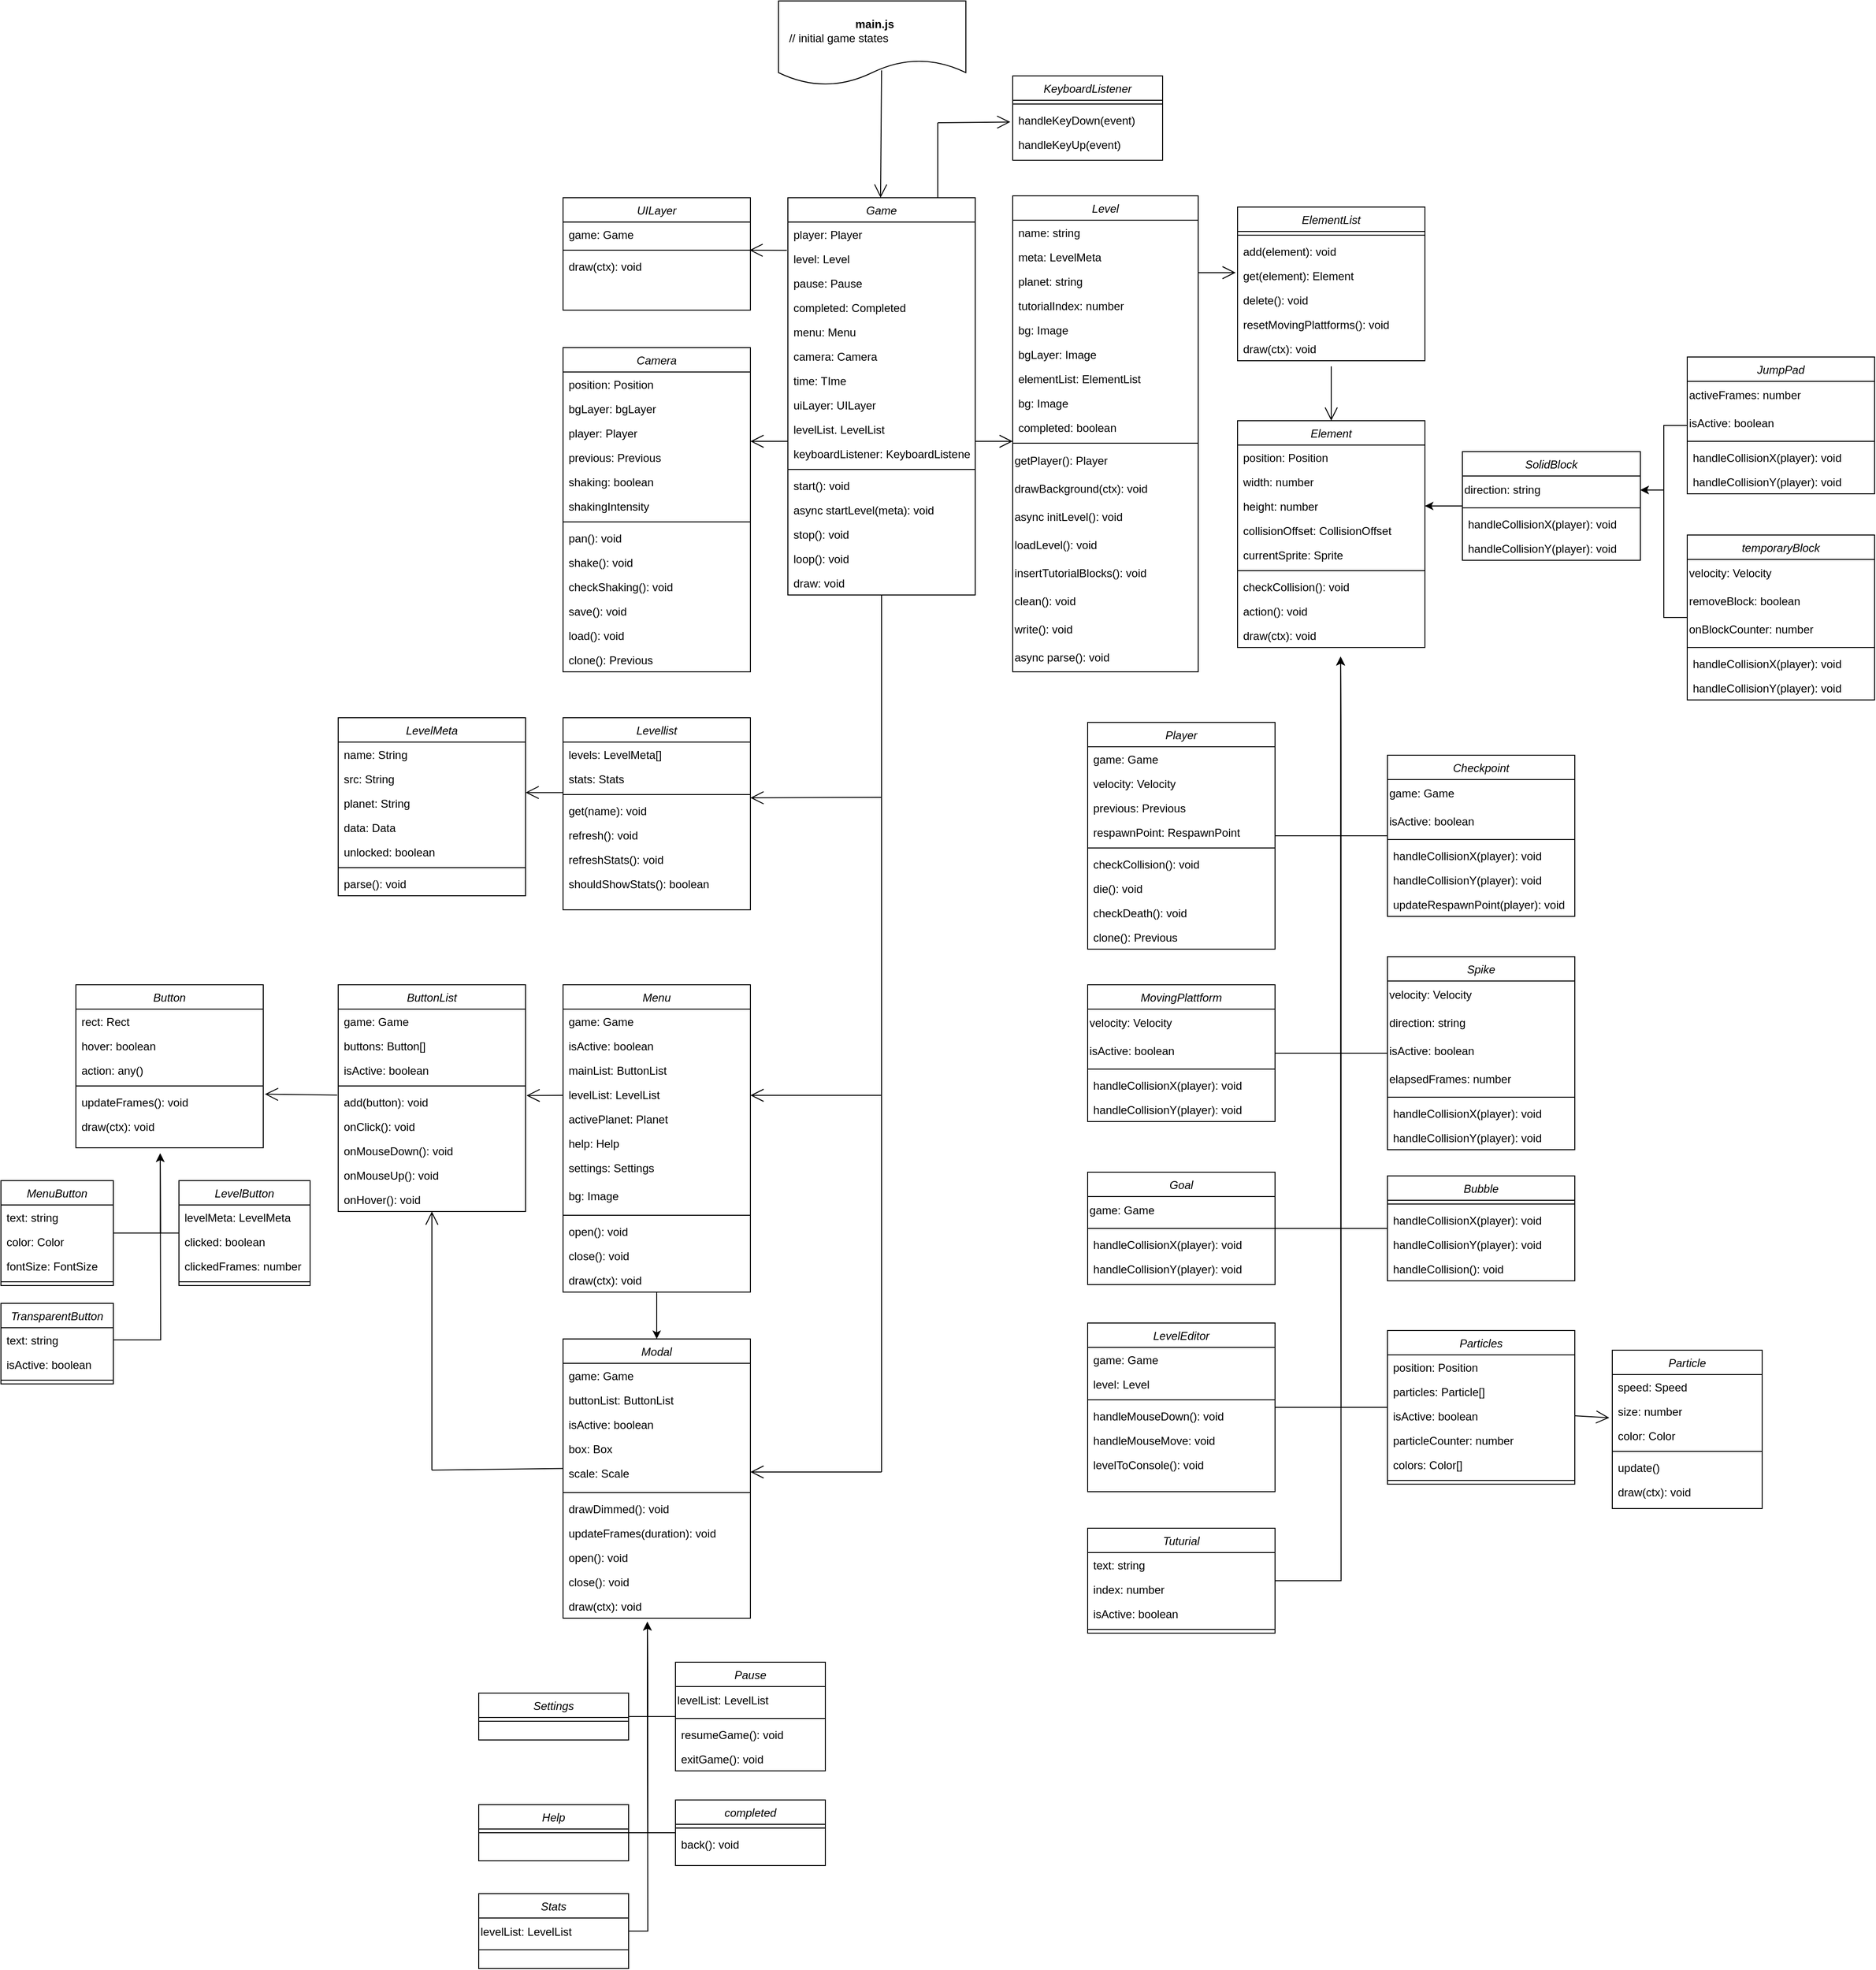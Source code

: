 <mxfile version="24.5.5" type="device">
  <diagram id="C5RBs43oDa-KdzZeNtuy" name="Page-1">
    <mxGraphModel dx="2086" dy="1855" grid="1" gridSize="10" guides="1" tooltips="1" connect="1" arrows="1" fold="1" page="1" pageScale="1" pageWidth="827" pageHeight="1169" math="0" shadow="0">
      <root>
        <mxCell id="WIyWlLk6GJQsqaUBKTNV-0" />
        <mxCell id="WIyWlLk6GJQsqaUBKTNV-1" parent="WIyWlLk6GJQsqaUBKTNV-0" />
        <mxCell id="Org-8UrxnJ-0LRvEKa38-3" value="Game" style="swimlane;fontStyle=2;align=center;verticalAlign=top;childLayout=stackLayout;horizontal=1;startSize=26;horizontalStack=0;resizeParent=1;resizeLast=0;collapsible=1;marginBottom=0;rounded=0;shadow=0;strokeWidth=1;" parent="WIyWlLk6GJQsqaUBKTNV-1" vertex="1">
          <mxGeometry x="240" y="120" width="200" height="424" as="geometry">
            <mxRectangle x="230" y="140" width="160" height="26" as="alternateBounds" />
          </mxGeometry>
        </mxCell>
        <mxCell id="Org-8UrxnJ-0LRvEKa38-4" value="player: Player" style="text;align=left;verticalAlign=top;spacingLeft=4;spacingRight=4;overflow=hidden;rotatable=0;points=[[0,0.5],[1,0.5]];portConstraint=eastwest;" parent="Org-8UrxnJ-0LRvEKa38-3" vertex="1">
          <mxGeometry y="26" width="200" height="26" as="geometry" />
        </mxCell>
        <mxCell id="Org-8UrxnJ-0LRvEKa38-7" value="level: Level" style="text;align=left;verticalAlign=top;spacingLeft=4;spacingRight=4;overflow=hidden;rotatable=0;points=[[0,0.5],[1,0.5]];portConstraint=eastwest;rounded=0;shadow=0;html=0;" parent="Org-8UrxnJ-0LRvEKa38-3" vertex="1">
          <mxGeometry y="52" width="200" height="26" as="geometry" />
        </mxCell>
        <mxCell id="mGKaEzGcCz-FGhNLGCtV-9" value="pause: Pause" style="text;align=left;verticalAlign=top;spacingLeft=4;spacingRight=4;overflow=hidden;rotatable=0;points=[[0,0.5],[1,0.5]];portConstraint=eastwest;rounded=0;shadow=0;html=0;" parent="Org-8UrxnJ-0LRvEKa38-3" vertex="1">
          <mxGeometry y="78" width="200" height="26" as="geometry" />
        </mxCell>
        <mxCell id="mGKaEzGcCz-FGhNLGCtV-330" value="completed: Completed" style="text;align=left;verticalAlign=top;spacingLeft=4;spacingRight=4;overflow=hidden;rotatable=0;points=[[0,0.5],[1,0.5]];portConstraint=eastwest;rounded=0;shadow=0;html=0;" parent="Org-8UrxnJ-0LRvEKa38-3" vertex="1">
          <mxGeometry y="104" width="200" height="26" as="geometry" />
        </mxCell>
        <mxCell id="mGKaEzGcCz-FGhNLGCtV-8" value="menu: Menu" style="text;align=left;verticalAlign=top;spacingLeft=4;spacingRight=4;overflow=hidden;rotatable=0;points=[[0,0.5],[1,0.5]];portConstraint=eastwest;rounded=0;shadow=0;html=0;" parent="Org-8UrxnJ-0LRvEKa38-3" vertex="1">
          <mxGeometry y="130" width="200" height="26" as="geometry" />
        </mxCell>
        <mxCell id="mGKaEzGcCz-FGhNLGCtV-11" value="camera: Camera" style="text;align=left;verticalAlign=top;spacingLeft=4;spacingRight=4;overflow=hidden;rotatable=0;points=[[0,0.5],[1,0.5]];portConstraint=eastwest;rounded=0;shadow=0;html=0;" parent="Org-8UrxnJ-0LRvEKa38-3" vertex="1">
          <mxGeometry y="156" width="200" height="26" as="geometry" />
        </mxCell>
        <mxCell id="mGKaEzGcCz-FGhNLGCtV-12" value="time: TIme" style="text;align=left;verticalAlign=top;spacingLeft=4;spacingRight=4;overflow=hidden;rotatable=0;points=[[0,0.5],[1,0.5]];portConstraint=eastwest;rounded=0;shadow=0;html=0;" parent="Org-8UrxnJ-0LRvEKa38-3" vertex="1">
          <mxGeometry y="182" width="200" height="26" as="geometry" />
        </mxCell>
        <mxCell id="mGKaEzGcCz-FGhNLGCtV-13" value="uiLayer: UILayer" style="text;align=left;verticalAlign=top;spacingLeft=4;spacingRight=4;overflow=hidden;rotatable=0;points=[[0,0.5],[1,0.5]];portConstraint=eastwest;rounded=0;shadow=0;html=0;" parent="Org-8UrxnJ-0LRvEKa38-3" vertex="1">
          <mxGeometry y="208" width="200" height="26" as="geometry" />
        </mxCell>
        <mxCell id="LN1viekpHY0L6MxjRXaK-62" value="levelList. LevelList" style="text;align=left;verticalAlign=top;spacingLeft=4;spacingRight=4;overflow=hidden;rotatable=0;points=[[0,0.5],[1,0.5]];portConstraint=eastwest;rounded=0;shadow=0;html=0;" parent="Org-8UrxnJ-0LRvEKa38-3" vertex="1">
          <mxGeometry y="234" width="200" height="26" as="geometry" />
        </mxCell>
        <mxCell id="mGKaEzGcCz-FGhNLGCtV-15" value="keyboardListener: KeyboardListener" style="text;align=left;verticalAlign=top;spacingLeft=4;spacingRight=4;overflow=hidden;rotatable=0;points=[[0,0.5],[1,0.5]];portConstraint=eastwest;rounded=0;shadow=0;html=0;" parent="Org-8UrxnJ-0LRvEKa38-3" vertex="1">
          <mxGeometry y="260" width="200" height="26" as="geometry" />
        </mxCell>
        <mxCell id="Org-8UrxnJ-0LRvEKa38-10" value="" style="line;html=1;strokeWidth=1;align=left;verticalAlign=middle;spacingTop=-1;spacingLeft=3;spacingRight=3;rotatable=0;labelPosition=right;points=[];portConstraint=eastwest;" parent="Org-8UrxnJ-0LRvEKa38-3" vertex="1">
          <mxGeometry y="286" width="200" height="8" as="geometry" />
        </mxCell>
        <mxCell id="Org-8UrxnJ-0LRvEKa38-12" value="start(): void" style="text;align=left;verticalAlign=top;spacingLeft=4;spacingRight=4;overflow=hidden;rotatable=0;points=[[0,0.5],[1,0.5]];portConstraint=eastwest;" parent="Org-8UrxnJ-0LRvEKa38-3" vertex="1">
          <mxGeometry y="294" width="200" height="26" as="geometry" />
        </mxCell>
        <mxCell id="mGKaEzGcCz-FGhNLGCtV-2" value="async startLevel(meta): void" style="text;align=left;verticalAlign=top;spacingLeft=4;spacingRight=4;overflow=hidden;rotatable=0;points=[[0,0.5],[1,0.5]];portConstraint=eastwest;" parent="Org-8UrxnJ-0LRvEKa38-3" vertex="1">
          <mxGeometry y="320" width="200" height="26" as="geometry" />
        </mxCell>
        <mxCell id="Org-8UrxnJ-0LRvEKa38-13" value="stop(): void" style="text;align=left;verticalAlign=top;spacingLeft=4;spacingRight=4;overflow=hidden;rotatable=0;points=[[0,0.5],[1,0.5]];portConstraint=eastwest;" parent="Org-8UrxnJ-0LRvEKa38-3" vertex="1">
          <mxGeometry y="346" width="200" height="26" as="geometry" />
        </mxCell>
        <mxCell id="mGKaEzGcCz-FGhNLGCtV-4" value="loop(): void" style="text;align=left;verticalAlign=top;spacingLeft=4;spacingRight=4;overflow=hidden;rotatable=0;points=[[0,0.5],[1,0.5]];portConstraint=eastwest;" parent="Org-8UrxnJ-0LRvEKa38-3" vertex="1">
          <mxGeometry y="372" width="200" height="26" as="geometry" />
        </mxCell>
        <mxCell id="mGKaEzGcCz-FGhNLGCtV-0" value="draw: void" style="text;align=left;verticalAlign=top;spacingLeft=4;spacingRight=4;overflow=hidden;rotatable=0;points=[[0,0.5],[1,0.5]];portConstraint=eastwest;" parent="Org-8UrxnJ-0LRvEKa38-3" vertex="1">
          <mxGeometry y="398" width="200" height="26" as="geometry" />
        </mxCell>
        <mxCell id="Org-8UrxnJ-0LRvEKa38-31" value="Level" style="swimlane;fontStyle=2;align=center;verticalAlign=top;childLayout=stackLayout;horizontal=1;startSize=26;horizontalStack=0;resizeParent=1;resizeLast=0;collapsible=1;marginBottom=0;rounded=0;shadow=0;strokeWidth=1;" parent="WIyWlLk6GJQsqaUBKTNV-1" vertex="1">
          <mxGeometry x="480" y="118" width="198" height="508" as="geometry">
            <mxRectangle x="230" y="140" width="160" height="26" as="alternateBounds" />
          </mxGeometry>
        </mxCell>
        <mxCell id="Org-8UrxnJ-0LRvEKa38-32" value="name: string" style="text;align=left;verticalAlign=top;spacingLeft=4;spacingRight=4;overflow=hidden;rotatable=0;points=[[0,0.5],[1,0.5]];portConstraint=eastwest;" parent="Org-8UrxnJ-0LRvEKa38-31" vertex="1">
          <mxGeometry y="26" width="198" height="26" as="geometry" />
        </mxCell>
        <mxCell id="LN1viekpHY0L6MxjRXaK-23" value="meta: LevelMeta" style="text;align=left;verticalAlign=top;spacingLeft=4;spacingRight=4;overflow=hidden;rotatable=0;points=[[0,0.5],[1,0.5]];portConstraint=eastwest;" parent="Org-8UrxnJ-0LRvEKa38-31" vertex="1">
          <mxGeometry y="52" width="198" height="26" as="geometry" />
        </mxCell>
        <mxCell id="mGKaEzGcCz-FGhNLGCtV-160" value="planet: string" style="text;align=left;verticalAlign=top;spacingLeft=4;spacingRight=4;overflow=hidden;rotatable=0;points=[[0,0.5],[1,0.5]];portConstraint=eastwest;" parent="Org-8UrxnJ-0LRvEKa38-31" vertex="1">
          <mxGeometry y="78" width="198" height="26" as="geometry" />
        </mxCell>
        <mxCell id="M0w7HD2uafNScaA2ey4c-3" value="tutorialIndex: number" style="text;align=left;verticalAlign=top;spacingLeft=4;spacingRight=4;overflow=hidden;rotatable=0;points=[[0,0.5],[1,0.5]];portConstraint=eastwest;" parent="Org-8UrxnJ-0LRvEKa38-31" vertex="1">
          <mxGeometry y="104" width="198" height="26" as="geometry" />
        </mxCell>
        <mxCell id="M0w7HD2uafNScaA2ey4c-5" value="bg: Image" style="text;align=left;verticalAlign=top;spacingLeft=4;spacingRight=4;overflow=hidden;rotatable=0;points=[[0,0.5],[1,0.5]];portConstraint=eastwest;" parent="Org-8UrxnJ-0LRvEKa38-31" vertex="1">
          <mxGeometry y="130" width="198" height="26" as="geometry" />
        </mxCell>
        <mxCell id="M0w7HD2uafNScaA2ey4c-6" value="bgLayer: Image" style="text;align=left;verticalAlign=top;spacingLeft=4;spacingRight=4;overflow=hidden;rotatable=0;points=[[0,0.5],[1,0.5]];portConstraint=eastwest;" parent="Org-8UrxnJ-0LRvEKa38-31" vertex="1">
          <mxGeometry y="156" width="198" height="26" as="geometry" />
        </mxCell>
        <mxCell id="Org-8UrxnJ-0LRvEKa38-33" value="elementList: ElementList" style="text;align=left;verticalAlign=top;spacingLeft=4;spacingRight=4;overflow=hidden;rotatable=0;points=[[0,0.5],[1,0.5]];portConstraint=eastwest;rounded=0;shadow=0;html=0;" parent="Org-8UrxnJ-0LRvEKa38-31" vertex="1">
          <mxGeometry y="182" width="198" height="26" as="geometry" />
        </mxCell>
        <mxCell id="mGKaEzGcCz-FGhNLGCtV-6" value="bg: Image" style="text;align=left;verticalAlign=top;spacingLeft=4;spacingRight=4;overflow=hidden;rotatable=0;points=[[0,0.5],[1,0.5]];portConstraint=eastwest;rounded=0;shadow=0;html=0;" parent="Org-8UrxnJ-0LRvEKa38-31" vertex="1">
          <mxGeometry y="208" width="198" height="26" as="geometry" />
        </mxCell>
        <mxCell id="LN1viekpHY0L6MxjRXaK-43" value="completed: boolean" style="text;align=left;verticalAlign=top;spacingLeft=4;spacingRight=4;overflow=hidden;rotatable=0;points=[[0,0.5],[1,0.5]];portConstraint=eastwest;rounded=0;shadow=0;html=0;" parent="Org-8UrxnJ-0LRvEKa38-31" vertex="1">
          <mxGeometry y="234" width="198" height="26" as="geometry" />
        </mxCell>
        <mxCell id="Org-8UrxnJ-0LRvEKa38-34" value="" style="line;html=1;strokeWidth=1;align=left;verticalAlign=middle;spacingTop=-1;spacingLeft=3;spacingRight=3;rotatable=0;labelPosition=right;points=[];portConstraint=eastwest;" parent="Org-8UrxnJ-0LRvEKa38-31" vertex="1">
          <mxGeometry y="260" width="198" height="8" as="geometry" />
        </mxCell>
        <mxCell id="mGKaEzGcCz-FGhNLGCtV-130" value="getPlayer(): Player" style="text;html=1;align=left;verticalAlign=middle;whiteSpace=wrap;rounded=0;" parent="Org-8UrxnJ-0LRvEKa38-31" vertex="1">
          <mxGeometry y="268" width="198" height="30" as="geometry" />
        </mxCell>
        <mxCell id="M0w7HD2uafNScaA2ey4c-4" value="drawBackground(ctx): void" style="text;html=1;align=left;verticalAlign=middle;whiteSpace=wrap;rounded=0;" parent="Org-8UrxnJ-0LRvEKa38-31" vertex="1">
          <mxGeometry y="298" width="198" height="30" as="geometry" />
        </mxCell>
        <mxCell id="LN1viekpHY0L6MxjRXaK-42" value="async initLevel(): void" style="text;html=1;align=left;verticalAlign=middle;whiteSpace=wrap;rounded=0;" parent="Org-8UrxnJ-0LRvEKa38-31" vertex="1">
          <mxGeometry y="328" width="198" height="30" as="geometry" />
        </mxCell>
        <mxCell id="LN1viekpHY0L6MxjRXaK-41" value="loadLevel(): void" style="text;html=1;align=left;verticalAlign=middle;whiteSpace=wrap;rounded=0;" parent="Org-8UrxnJ-0LRvEKa38-31" vertex="1">
          <mxGeometry y="358" width="198" height="30" as="geometry" />
        </mxCell>
        <mxCell id="M0w7HD2uafNScaA2ey4c-2" value="insertTutorialBlocks(): void" style="text;html=1;align=left;verticalAlign=middle;whiteSpace=wrap;rounded=0;" parent="Org-8UrxnJ-0LRvEKa38-31" vertex="1">
          <mxGeometry y="388" width="198" height="30" as="geometry" />
        </mxCell>
        <mxCell id="LN1viekpHY0L6MxjRXaK-44" value="clean(): void" style="text;html=1;align=left;verticalAlign=middle;whiteSpace=wrap;rounded=0;" parent="Org-8UrxnJ-0LRvEKa38-31" vertex="1">
          <mxGeometry y="418" width="198" height="30" as="geometry" />
        </mxCell>
        <mxCell id="LN1viekpHY0L6MxjRXaK-45" value="write(): void" style="text;html=1;align=left;verticalAlign=middle;whiteSpace=wrap;rounded=0;" parent="Org-8UrxnJ-0LRvEKa38-31" vertex="1">
          <mxGeometry y="448" width="198" height="30" as="geometry" />
        </mxCell>
        <mxCell id="LN1viekpHY0L6MxjRXaK-46" value="async parse(): void" style="text;html=1;align=left;verticalAlign=middle;whiteSpace=wrap;rounded=0;" parent="Org-8UrxnJ-0LRvEKa38-31" vertex="1">
          <mxGeometry y="478" width="198" height="30" as="geometry" />
        </mxCell>
        <mxCell id="Org-8UrxnJ-0LRvEKa38-37" value="ElementList" style="swimlane;fontStyle=2;align=center;verticalAlign=top;childLayout=stackLayout;horizontal=1;startSize=26;horizontalStack=0;resizeParent=1;resizeLast=0;collapsible=1;marginBottom=0;rounded=0;shadow=0;strokeWidth=1;" parent="WIyWlLk6GJQsqaUBKTNV-1" vertex="1">
          <mxGeometry x="720" y="130" width="200" height="164" as="geometry">
            <mxRectangle x="230" y="140" width="160" height="26" as="alternateBounds" />
          </mxGeometry>
        </mxCell>
        <mxCell id="Org-8UrxnJ-0LRvEKa38-38" value="" style="line;html=1;strokeWidth=1;align=left;verticalAlign=middle;spacingTop=-1;spacingLeft=3;spacingRight=3;rotatable=0;labelPosition=right;points=[];portConstraint=eastwest;" parent="Org-8UrxnJ-0LRvEKa38-37" vertex="1">
          <mxGeometry y="26" width="200" height="8" as="geometry" />
        </mxCell>
        <mxCell id="Org-8UrxnJ-0LRvEKa38-39" value="add(element): void" style="text;align=left;verticalAlign=top;spacingLeft=4;spacingRight=4;overflow=hidden;rotatable=0;points=[[0,0.5],[1,0.5]];portConstraint=eastwest;" parent="Org-8UrxnJ-0LRvEKa38-37" vertex="1">
          <mxGeometry y="34" width="200" height="26" as="geometry" />
        </mxCell>
        <mxCell id="Org-8UrxnJ-0LRvEKa38-41" value="get(element): Element" style="text;align=left;verticalAlign=top;spacingLeft=4;spacingRight=4;overflow=hidden;rotatable=0;points=[[0,0.5],[1,0.5]];portConstraint=eastwest;" parent="Org-8UrxnJ-0LRvEKa38-37" vertex="1">
          <mxGeometry y="60" width="200" height="26" as="geometry" />
        </mxCell>
        <mxCell id="Org-8UrxnJ-0LRvEKa38-42" value="delete(): void" style="text;align=left;verticalAlign=top;spacingLeft=4;spacingRight=4;overflow=hidden;rotatable=0;points=[[0,0.5],[1,0.5]];portConstraint=eastwest;" parent="Org-8UrxnJ-0LRvEKa38-37" vertex="1">
          <mxGeometry y="86" width="200" height="26" as="geometry" />
        </mxCell>
        <mxCell id="M0w7HD2uafNScaA2ey4c-0" value="resetMovingPlattforms(): void" style="text;align=left;verticalAlign=top;spacingLeft=4;spacingRight=4;overflow=hidden;rotatable=0;points=[[0,0.5],[1,0.5]];portConstraint=eastwest;" parent="Org-8UrxnJ-0LRvEKa38-37" vertex="1">
          <mxGeometry y="112" width="200" height="26" as="geometry" />
        </mxCell>
        <mxCell id="Org-8UrxnJ-0LRvEKa38-40" value="draw(ctx): void" style="text;align=left;verticalAlign=top;spacingLeft=4;spacingRight=4;overflow=hidden;rotatable=0;points=[[0,0.5],[1,0.5]];portConstraint=eastwest;" parent="Org-8UrxnJ-0LRvEKa38-37" vertex="1">
          <mxGeometry y="138" width="200" height="26" as="geometry" />
        </mxCell>
        <mxCell id="Org-8UrxnJ-0LRvEKa38-44" value="KeyboardListener" style="swimlane;fontStyle=2;align=center;verticalAlign=top;childLayout=stackLayout;horizontal=1;startSize=26;horizontalStack=0;resizeParent=1;resizeLast=0;collapsible=1;marginBottom=0;rounded=0;shadow=0;strokeWidth=1;" parent="WIyWlLk6GJQsqaUBKTNV-1" vertex="1">
          <mxGeometry x="480" y="-10" width="160" height="90" as="geometry">
            <mxRectangle x="230" y="140" width="160" height="26" as="alternateBounds" />
          </mxGeometry>
        </mxCell>
        <mxCell id="Org-8UrxnJ-0LRvEKa38-45" value="" style="line;html=1;strokeWidth=1;align=left;verticalAlign=middle;spacingTop=-1;spacingLeft=3;spacingRight=3;rotatable=0;labelPosition=right;points=[];portConstraint=eastwest;" parent="Org-8UrxnJ-0LRvEKa38-44" vertex="1">
          <mxGeometry y="26" width="160" height="8" as="geometry" />
        </mxCell>
        <mxCell id="Org-8UrxnJ-0LRvEKa38-46" value="handleKeyDown(event)" style="text;align=left;verticalAlign=top;spacingLeft=4;spacingRight=4;overflow=hidden;rotatable=0;points=[[0,0.5],[1,0.5]];portConstraint=eastwest;" parent="Org-8UrxnJ-0LRvEKa38-44" vertex="1">
          <mxGeometry y="34" width="160" height="26" as="geometry" />
        </mxCell>
        <mxCell id="Org-8UrxnJ-0LRvEKa38-47" value="handleKeyUp(event)" style="text;align=left;verticalAlign=top;spacingLeft=4;spacingRight=4;overflow=hidden;rotatable=0;points=[[0,0.5],[1,0.5]];portConstraint=eastwest;" parent="Org-8UrxnJ-0LRvEKa38-44" vertex="1">
          <mxGeometry y="60" width="160" height="26" as="geometry" />
        </mxCell>
        <mxCell id="Org-8UrxnJ-0LRvEKa38-60" value="&lt;div style=&quot;text-align: center;&quot;&gt;&lt;span style=&quot;background-color: initial;&quot;&gt;&lt;b&gt;&amp;nbsp; &amp;nbsp; &amp;nbsp; &amp;nbsp; &amp;nbsp; &amp;nbsp; &amp;nbsp; &amp;nbsp; &amp;nbsp; &amp;nbsp; &amp;nbsp; &amp;nbsp; main.js&amp;nbsp;&lt;/b&gt;&lt;/span&gt;&lt;/div&gt;&lt;div style=&quot;text-align: center;&quot;&gt;&lt;span style=&quot;background-color: initial;&quot;&gt;// initial game states&lt;/span&gt;&lt;br&gt;&lt;/div&gt;" style="shape=document;whiteSpace=wrap;html=1;boundedLbl=1;align=left;" parent="WIyWlLk6GJQsqaUBKTNV-1" vertex="1">
          <mxGeometry x="230" y="-90" width="200" height="90" as="geometry" />
        </mxCell>
        <mxCell id="SgbTFx14ukRL6nTdBQBi-4" value="Element" style="swimlane;fontStyle=2;align=center;verticalAlign=top;childLayout=stackLayout;horizontal=1;startSize=26;horizontalStack=0;resizeParent=1;resizeLast=0;collapsible=1;marginBottom=0;rounded=0;shadow=0;strokeWidth=1;" parent="WIyWlLk6GJQsqaUBKTNV-1" vertex="1">
          <mxGeometry x="720" y="358" width="200" height="242" as="geometry">
            <mxRectangle x="230" y="140" width="160" height="26" as="alternateBounds" />
          </mxGeometry>
        </mxCell>
        <mxCell id="SgbTFx14ukRL6nTdBQBi-5" value="position: Position" style="text;align=left;verticalAlign=top;spacingLeft=4;spacingRight=4;overflow=hidden;rotatable=0;points=[[0,0.5],[1,0.5]];portConstraint=eastwest;" parent="SgbTFx14ukRL6nTdBQBi-4" vertex="1">
          <mxGeometry y="26" width="200" height="26" as="geometry" />
        </mxCell>
        <mxCell id="SgbTFx14ukRL6nTdBQBi-6" value="width: number" style="text;align=left;verticalAlign=top;spacingLeft=4;spacingRight=4;overflow=hidden;rotatable=0;points=[[0,0.5],[1,0.5]];portConstraint=eastwest;rounded=0;shadow=0;html=0;" parent="SgbTFx14ukRL6nTdBQBi-4" vertex="1">
          <mxGeometry y="52" width="200" height="26" as="geometry" />
        </mxCell>
        <mxCell id="mGKaEzGcCz-FGhNLGCtV-17" value="height: number" style="text;align=left;verticalAlign=top;spacingLeft=4;spacingRight=4;overflow=hidden;rotatable=0;points=[[0,0.5],[1,0.5]];portConstraint=eastwest;rounded=0;shadow=0;html=0;" parent="SgbTFx14ukRL6nTdBQBi-4" vertex="1">
          <mxGeometry y="78" width="200" height="26" as="geometry" />
        </mxCell>
        <mxCell id="mGKaEzGcCz-FGhNLGCtV-45" value="collisionOffset: CollisionOffset" style="text;align=left;verticalAlign=top;spacingLeft=4;spacingRight=4;overflow=hidden;rotatable=0;points=[[0,0.5],[1,0.5]];portConstraint=eastwest;rounded=0;shadow=0;html=0;" parent="SgbTFx14ukRL6nTdBQBi-4" vertex="1">
          <mxGeometry y="104" width="200" height="26" as="geometry" />
        </mxCell>
        <mxCell id="mGKaEzGcCz-FGhNLGCtV-91" value="currentSprite: Sprite" style="text;align=left;verticalAlign=top;spacingLeft=4;spacingRight=4;overflow=hidden;rotatable=0;points=[[0,0.5],[1,0.5]];portConstraint=eastwest;rounded=0;shadow=0;html=0;" parent="SgbTFx14ukRL6nTdBQBi-4" vertex="1">
          <mxGeometry y="130" width="200" height="26" as="geometry" />
        </mxCell>
        <mxCell id="SgbTFx14ukRL6nTdBQBi-10" value="" style="line;html=1;strokeWidth=1;align=left;verticalAlign=middle;spacingTop=-1;spacingLeft=3;spacingRight=3;rotatable=0;labelPosition=right;points=[];portConstraint=eastwest;" parent="SgbTFx14ukRL6nTdBQBi-4" vertex="1">
          <mxGeometry y="156" width="200" height="8" as="geometry" />
        </mxCell>
        <mxCell id="SgbTFx14ukRL6nTdBQBi-57" value="checkCollision(): void" style="text;align=left;verticalAlign=top;spacingLeft=4;spacingRight=4;overflow=hidden;rotatable=0;points=[[0,0.5],[1,0.5]];portConstraint=eastwest;" parent="SgbTFx14ukRL6nTdBQBi-4" vertex="1">
          <mxGeometry y="164" width="200" height="26" as="geometry" />
        </mxCell>
        <mxCell id="SgbTFx14ukRL6nTdBQBi-56" value="action(): void" style="text;align=left;verticalAlign=top;spacingLeft=4;spacingRight=4;overflow=hidden;rotatable=0;points=[[0,0.5],[1,0.5]];portConstraint=eastwest;" parent="SgbTFx14ukRL6nTdBQBi-4" vertex="1">
          <mxGeometry y="190" width="200" height="26" as="geometry" />
        </mxCell>
        <mxCell id="SgbTFx14ukRL6nTdBQBi-11" value="draw(ctx): void" style="text;align=left;verticalAlign=top;spacingLeft=4;spacingRight=4;overflow=hidden;rotatable=0;points=[[0,0.5],[1,0.5]];portConstraint=eastwest;" parent="SgbTFx14ukRL6nTdBQBi-4" vertex="1">
          <mxGeometry y="216" width="200" height="26" as="geometry" />
        </mxCell>
        <mxCell id="SgbTFx14ukRL6nTdBQBi-54" value="" style="endArrow=open;endFill=1;endSize=12;html=1;rounded=0;exitX=0.55;exitY=0.824;exitDx=0;exitDy=0;entryX=0.5;entryY=0;entryDx=0;entryDy=0;exitPerimeter=0;" parent="WIyWlLk6GJQsqaUBKTNV-1" source="Org-8UrxnJ-0LRvEKa38-60" edge="1">
          <mxGeometry width="160" relative="1" as="geometry">
            <mxPoint x="338.96" y="80" as="sourcePoint" />
            <mxPoint x="338.96" y="120" as="targetPoint" />
          </mxGeometry>
        </mxCell>
        <mxCell id="mGKaEzGcCz-FGhNLGCtV-30" value="UILayer" style="swimlane;fontStyle=2;align=center;verticalAlign=top;childLayout=stackLayout;horizontal=1;startSize=26;horizontalStack=0;resizeParent=1;resizeLast=0;collapsible=1;marginBottom=0;rounded=0;shadow=0;strokeWidth=1;" parent="WIyWlLk6GJQsqaUBKTNV-1" vertex="1">
          <mxGeometry y="120" width="200" height="120" as="geometry">
            <mxRectangle x="230" y="140" width="160" height="26" as="alternateBounds" />
          </mxGeometry>
        </mxCell>
        <mxCell id="mGKaEzGcCz-FGhNLGCtV-31" value="game: Game" style="text;align=left;verticalAlign=top;spacingLeft=4;spacingRight=4;overflow=hidden;rotatable=0;points=[[0,0.5],[1,0.5]];portConstraint=eastwest;" parent="mGKaEzGcCz-FGhNLGCtV-30" vertex="1">
          <mxGeometry y="26" width="200" height="26" as="geometry" />
        </mxCell>
        <mxCell id="mGKaEzGcCz-FGhNLGCtV-39" value="" style="line;html=1;strokeWidth=1;align=left;verticalAlign=middle;spacingTop=-1;spacingLeft=3;spacingRight=3;rotatable=0;labelPosition=right;points=[];portConstraint=eastwest;" parent="mGKaEzGcCz-FGhNLGCtV-30" vertex="1">
          <mxGeometry y="52" width="200" height="8" as="geometry" />
        </mxCell>
        <mxCell id="mGKaEzGcCz-FGhNLGCtV-40" value="draw(ctx): void" style="text;align=left;verticalAlign=top;spacingLeft=4;spacingRight=4;overflow=hidden;rotatable=0;points=[[0,0.5],[1,0.5]];portConstraint=eastwest;" parent="mGKaEzGcCz-FGhNLGCtV-30" vertex="1">
          <mxGeometry y="60" width="200" height="26" as="geometry" />
        </mxCell>
        <mxCell id="LN1viekpHY0L6MxjRXaK-21" style="edgeStyle=orthogonalEdgeStyle;rounded=0;orthogonalLoop=1;jettySize=auto;html=1;" parent="WIyWlLk6GJQsqaUBKTNV-1" source="mGKaEzGcCz-FGhNLGCtV-46" edge="1">
          <mxGeometry relative="1" as="geometry">
            <mxPoint x="830.0" y="610" as="targetPoint" />
          </mxGeometry>
        </mxCell>
        <mxCell id="mGKaEzGcCz-FGhNLGCtV-46" value="Particles" style="swimlane;fontStyle=2;align=center;verticalAlign=top;childLayout=stackLayout;horizontal=1;startSize=26;horizontalStack=0;resizeParent=1;resizeLast=0;collapsible=1;marginBottom=0;rounded=0;shadow=0;strokeWidth=1;" parent="WIyWlLk6GJQsqaUBKTNV-1" vertex="1">
          <mxGeometry x="880" y="1329" width="200" height="164" as="geometry">
            <mxRectangle x="230" y="140" width="160" height="26" as="alternateBounds" />
          </mxGeometry>
        </mxCell>
        <mxCell id="_CQDNFKE1d8kuI8hIyVO-12" value="position: Position" style="text;align=left;verticalAlign=top;spacingLeft=4;spacingRight=4;overflow=hidden;rotatable=0;points=[[0,0.5],[1,0.5]];portConstraint=eastwest;" parent="mGKaEzGcCz-FGhNLGCtV-46" vertex="1">
          <mxGeometry y="26" width="200" height="26" as="geometry" />
        </mxCell>
        <mxCell id="mGKaEzGcCz-FGhNLGCtV-47" value="particles: Particle[]" style="text;align=left;verticalAlign=top;spacingLeft=4;spacingRight=4;overflow=hidden;rotatable=0;points=[[0,0.5],[1,0.5]];portConstraint=eastwest;" parent="mGKaEzGcCz-FGhNLGCtV-46" vertex="1">
          <mxGeometry y="52" width="200" height="26" as="geometry" />
        </mxCell>
        <mxCell id="mGKaEzGcCz-FGhNLGCtV-58" value="isActive: boolean" style="text;align=left;verticalAlign=top;spacingLeft=4;spacingRight=4;overflow=hidden;rotatable=0;points=[[0,0.5],[1,0.5]];portConstraint=eastwest;" parent="mGKaEzGcCz-FGhNLGCtV-46" vertex="1">
          <mxGeometry y="78" width="200" height="26" as="geometry" />
        </mxCell>
        <mxCell id="mGKaEzGcCz-FGhNLGCtV-48" value="particleCounter: number" style="text;align=left;verticalAlign=top;spacingLeft=4;spacingRight=4;overflow=hidden;rotatable=0;points=[[0,0.5],[1,0.5]];portConstraint=eastwest;rounded=0;shadow=0;html=0;" parent="mGKaEzGcCz-FGhNLGCtV-46" vertex="1">
          <mxGeometry y="104" width="200" height="26" as="geometry" />
        </mxCell>
        <mxCell id="LN1viekpHY0L6MxjRXaK-19" value="colors: Color[]" style="text;align=left;verticalAlign=top;spacingLeft=4;spacingRight=4;overflow=hidden;rotatable=0;points=[[0,0.5],[1,0.5]];portConstraint=eastwest;rounded=0;shadow=0;html=0;" parent="mGKaEzGcCz-FGhNLGCtV-46" vertex="1">
          <mxGeometry y="130" width="200" height="26" as="geometry" />
        </mxCell>
        <mxCell id="mGKaEzGcCz-FGhNLGCtV-53" value="" style="line;html=1;strokeWidth=1;align=left;verticalAlign=middle;spacingTop=-1;spacingLeft=3;spacingRight=3;rotatable=0;labelPosition=right;points=[];portConstraint=eastwest;" parent="mGKaEzGcCz-FGhNLGCtV-46" vertex="1">
          <mxGeometry y="156" width="200" height="8" as="geometry" />
        </mxCell>
        <mxCell id="mGKaEzGcCz-FGhNLGCtV-59" value="Camera" style="swimlane;fontStyle=2;align=center;verticalAlign=top;childLayout=stackLayout;horizontal=1;startSize=26;horizontalStack=0;resizeParent=1;resizeLast=0;collapsible=1;marginBottom=0;rounded=0;shadow=0;strokeWidth=1;" parent="WIyWlLk6GJQsqaUBKTNV-1" vertex="1">
          <mxGeometry y="280" width="200" height="346" as="geometry">
            <mxRectangle x="230" y="140" width="160" height="26" as="alternateBounds" />
          </mxGeometry>
        </mxCell>
        <mxCell id="mGKaEzGcCz-FGhNLGCtV-60" value="position: Position" style="text;align=left;verticalAlign=top;spacingLeft=4;spacingRight=4;overflow=hidden;rotatable=0;points=[[0,0.5],[1,0.5]];portConstraint=eastwest;" parent="mGKaEzGcCz-FGhNLGCtV-59" vertex="1">
          <mxGeometry y="26" width="200" height="26" as="geometry" />
        </mxCell>
        <mxCell id="mGKaEzGcCz-FGhNLGCtV-61" value="bgLayer: bgLayer" style="text;align=left;verticalAlign=top;spacingLeft=4;spacingRight=4;overflow=hidden;rotatable=0;points=[[0,0.5],[1,0.5]];portConstraint=eastwest;" parent="mGKaEzGcCz-FGhNLGCtV-59" vertex="1">
          <mxGeometry y="52" width="200" height="26" as="geometry" />
        </mxCell>
        <mxCell id="mGKaEzGcCz-FGhNLGCtV-185" value="player: Player" style="text;align=left;verticalAlign=top;spacingLeft=4;spacingRight=4;overflow=hidden;rotatable=0;points=[[0,0.5],[1,0.5]];portConstraint=eastwest;" parent="mGKaEzGcCz-FGhNLGCtV-59" vertex="1">
          <mxGeometry y="78" width="200" height="26" as="geometry" />
        </mxCell>
        <mxCell id="mGKaEzGcCz-FGhNLGCtV-73" value="previous: Previous" style="text;align=left;verticalAlign=top;spacingLeft=4;spacingRight=4;overflow=hidden;rotatable=0;points=[[0,0.5],[1,0.5]];portConstraint=eastwest;" parent="mGKaEzGcCz-FGhNLGCtV-59" vertex="1">
          <mxGeometry y="104" width="200" height="26" as="geometry" />
        </mxCell>
        <mxCell id="mGKaEzGcCz-FGhNLGCtV-62" value="shaking: boolean" style="text;align=left;verticalAlign=top;spacingLeft=4;spacingRight=4;overflow=hidden;rotatable=0;points=[[0,0.5],[1,0.5]];portConstraint=eastwest;rounded=0;shadow=0;html=0;" parent="mGKaEzGcCz-FGhNLGCtV-59" vertex="1">
          <mxGeometry y="130" width="200" height="26" as="geometry" />
        </mxCell>
        <mxCell id="mGKaEzGcCz-FGhNLGCtV-63" value="shakingIntensity" style="text;align=left;verticalAlign=top;spacingLeft=4;spacingRight=4;overflow=hidden;rotatable=0;points=[[0,0.5],[1,0.5]];portConstraint=eastwest;rounded=0;shadow=0;html=0;" parent="mGKaEzGcCz-FGhNLGCtV-59" vertex="1">
          <mxGeometry y="156" width="200" height="26" as="geometry" />
        </mxCell>
        <mxCell id="mGKaEzGcCz-FGhNLGCtV-64" value="" style="line;html=1;strokeWidth=1;align=left;verticalAlign=middle;spacingTop=-1;spacingLeft=3;spacingRight=3;rotatable=0;labelPosition=right;points=[];portConstraint=eastwest;" parent="mGKaEzGcCz-FGhNLGCtV-59" vertex="1">
          <mxGeometry y="182" width="200" height="8" as="geometry" />
        </mxCell>
        <mxCell id="mGKaEzGcCz-FGhNLGCtV-65" value="pan(): void" style="text;align=left;verticalAlign=top;spacingLeft=4;spacingRight=4;overflow=hidden;rotatable=0;points=[[0,0.5],[1,0.5]];portConstraint=eastwest;" parent="mGKaEzGcCz-FGhNLGCtV-59" vertex="1">
          <mxGeometry y="190" width="200" height="26" as="geometry" />
        </mxCell>
        <mxCell id="mGKaEzGcCz-FGhNLGCtV-66" value="shake(): void" style="text;align=left;verticalAlign=top;spacingLeft=4;spacingRight=4;overflow=hidden;rotatable=0;points=[[0,0.5],[1,0.5]];portConstraint=eastwest;" parent="mGKaEzGcCz-FGhNLGCtV-59" vertex="1">
          <mxGeometry y="216" width="200" height="26" as="geometry" />
        </mxCell>
        <mxCell id="mGKaEzGcCz-FGhNLGCtV-71" value="checkShaking(): void" style="text;align=left;verticalAlign=top;spacingLeft=4;spacingRight=4;overflow=hidden;rotatable=0;points=[[0,0.5],[1,0.5]];portConstraint=eastwest;" parent="mGKaEzGcCz-FGhNLGCtV-59" vertex="1">
          <mxGeometry y="242" width="200" height="26" as="geometry" />
        </mxCell>
        <mxCell id="mGKaEzGcCz-FGhNLGCtV-75" value="save(): void" style="text;align=left;verticalAlign=top;spacingLeft=4;spacingRight=4;overflow=hidden;rotatable=0;points=[[0,0.5],[1,0.5]];portConstraint=eastwest;" parent="mGKaEzGcCz-FGhNLGCtV-59" vertex="1">
          <mxGeometry y="268" width="200" height="26" as="geometry" />
        </mxCell>
        <mxCell id="mGKaEzGcCz-FGhNLGCtV-76" value="load(): void" style="text;align=left;verticalAlign=top;spacingLeft=4;spacingRight=4;overflow=hidden;rotatable=0;points=[[0,0.5],[1,0.5]];portConstraint=eastwest;" parent="mGKaEzGcCz-FGhNLGCtV-59" vertex="1">
          <mxGeometry y="294" width="200" height="26" as="geometry" />
        </mxCell>
        <mxCell id="mGKaEzGcCz-FGhNLGCtV-77" value="clone(): Previous" style="text;align=left;verticalAlign=top;spacingLeft=4;spacingRight=4;overflow=hidden;rotatable=0;points=[[0,0.5],[1,0.5]];portConstraint=eastwest;" parent="mGKaEzGcCz-FGhNLGCtV-59" vertex="1">
          <mxGeometry y="320" width="200" height="26" as="geometry" />
        </mxCell>
        <mxCell id="mGKaEzGcCz-FGhNLGCtV-173" style="edgeStyle=orthogonalEdgeStyle;rounded=0;orthogonalLoop=1;jettySize=auto;html=1;" parent="WIyWlLk6GJQsqaUBKTNV-1" source="mGKaEzGcCz-FGhNLGCtV-78" edge="1">
          <mxGeometry relative="1" as="geometry">
            <mxPoint x="830" y="610" as="targetPoint" />
          </mxGeometry>
        </mxCell>
        <mxCell id="mGKaEzGcCz-FGhNLGCtV-78" value="Player" style="swimlane;fontStyle=2;align=center;verticalAlign=top;childLayout=stackLayout;horizontal=1;startSize=26;horizontalStack=0;resizeParent=1;resizeLast=0;collapsible=1;marginBottom=0;rounded=0;shadow=0;strokeWidth=1;" parent="WIyWlLk6GJQsqaUBKTNV-1" vertex="1">
          <mxGeometry x="560" y="680" width="200" height="242" as="geometry">
            <mxRectangle x="230" y="140" width="160" height="26" as="alternateBounds" />
          </mxGeometry>
        </mxCell>
        <mxCell id="mGKaEzGcCz-FGhNLGCtV-94" value="game: Game" style="text;align=left;verticalAlign=top;spacingLeft=4;spacingRight=4;overflow=hidden;rotatable=0;points=[[0,0.5],[1,0.5]];portConstraint=eastwest;" parent="mGKaEzGcCz-FGhNLGCtV-78" vertex="1">
          <mxGeometry y="26" width="200" height="26" as="geometry" />
        </mxCell>
        <mxCell id="mGKaEzGcCz-FGhNLGCtV-79" value="velocity: Velocity" style="text;align=left;verticalAlign=top;spacingLeft=4;spacingRight=4;overflow=hidden;rotatable=0;points=[[0,0.5],[1,0.5]];portConstraint=eastwest;" parent="mGKaEzGcCz-FGhNLGCtV-78" vertex="1">
          <mxGeometry y="52" width="200" height="26" as="geometry" />
        </mxCell>
        <mxCell id="mGKaEzGcCz-FGhNLGCtV-80" value="previous: Previous" style="text;align=left;verticalAlign=top;spacingLeft=4;spacingRight=4;overflow=hidden;rotatable=0;points=[[0,0.5],[1,0.5]];portConstraint=eastwest;" parent="mGKaEzGcCz-FGhNLGCtV-78" vertex="1">
          <mxGeometry y="78" width="200" height="26" as="geometry" />
        </mxCell>
        <mxCell id="mGKaEzGcCz-FGhNLGCtV-95" value="respawnPoint: RespawnPoint" style="text;align=left;verticalAlign=top;spacingLeft=4;spacingRight=4;overflow=hidden;rotatable=0;points=[[0,0.5],[1,0.5]];portConstraint=eastwest;" parent="mGKaEzGcCz-FGhNLGCtV-78" vertex="1">
          <mxGeometry y="104" width="200" height="26" as="geometry" />
        </mxCell>
        <mxCell id="mGKaEzGcCz-FGhNLGCtV-84" value="" style="line;html=1;strokeWidth=1;align=left;verticalAlign=middle;spacingTop=-1;spacingLeft=3;spacingRight=3;rotatable=0;labelPosition=right;points=[];portConstraint=eastwest;" parent="mGKaEzGcCz-FGhNLGCtV-78" vertex="1">
          <mxGeometry y="130" width="200" height="8" as="geometry" />
        </mxCell>
        <mxCell id="mGKaEzGcCz-FGhNLGCtV-92" value="checkCollision(): void" style="text;align=left;verticalAlign=top;spacingLeft=4;spacingRight=4;overflow=hidden;rotatable=0;points=[[0,0.5],[1,0.5]];portConstraint=eastwest;" parent="mGKaEzGcCz-FGhNLGCtV-78" vertex="1">
          <mxGeometry y="138" width="200" height="26" as="geometry" />
        </mxCell>
        <mxCell id="mGKaEzGcCz-FGhNLGCtV-85" value="die(): void" style="text;align=left;verticalAlign=top;spacingLeft=4;spacingRight=4;overflow=hidden;rotatable=0;points=[[0,0.5],[1,0.5]];portConstraint=eastwest;" parent="mGKaEzGcCz-FGhNLGCtV-78" vertex="1">
          <mxGeometry y="164" width="200" height="26" as="geometry" />
        </mxCell>
        <mxCell id="mGKaEzGcCz-FGhNLGCtV-86" value="checkDeath(): void" style="text;align=left;verticalAlign=top;spacingLeft=4;spacingRight=4;overflow=hidden;rotatable=0;points=[[0,0.5],[1,0.5]];portConstraint=eastwest;" parent="mGKaEzGcCz-FGhNLGCtV-78" vertex="1">
          <mxGeometry y="190" width="200" height="26" as="geometry" />
        </mxCell>
        <mxCell id="mGKaEzGcCz-FGhNLGCtV-90" value="clone(): Previous" style="text;align=left;verticalAlign=top;spacingLeft=4;spacingRight=4;overflow=hidden;rotatable=0;points=[[0,0.5],[1,0.5]];portConstraint=eastwest;" parent="mGKaEzGcCz-FGhNLGCtV-78" vertex="1">
          <mxGeometry y="216" width="200" height="26" as="geometry" />
        </mxCell>
        <mxCell id="mGKaEzGcCz-FGhNLGCtV-177" style="edgeStyle=orthogonalEdgeStyle;rounded=0;orthogonalLoop=1;jettySize=auto;html=1;" parent="WIyWlLk6GJQsqaUBKTNV-1" source="mGKaEzGcCz-FGhNLGCtV-96" target="mGKaEzGcCz-FGhNLGCtV-17" edge="1">
          <mxGeometry relative="1" as="geometry" />
        </mxCell>
        <mxCell id="mGKaEzGcCz-FGhNLGCtV-96" value="SolidBlock" style="swimlane;fontStyle=2;align=center;verticalAlign=top;childLayout=stackLayout;horizontal=1;startSize=26;horizontalStack=0;resizeParent=1;resizeLast=0;collapsible=1;marginBottom=0;rounded=0;shadow=0;strokeWidth=1;" parent="WIyWlLk6GJQsqaUBKTNV-1" vertex="1">
          <mxGeometry x="960" y="391" width="190" height="116" as="geometry">
            <mxRectangle x="230" y="140" width="160" height="26" as="alternateBounds" />
          </mxGeometry>
        </mxCell>
        <mxCell id="mGKaEzGcCz-FGhNLGCtV-162" value="direction: string" style="text;html=1;align=left;verticalAlign=middle;whiteSpace=wrap;rounded=0;" parent="mGKaEzGcCz-FGhNLGCtV-96" vertex="1">
          <mxGeometry y="26" width="190" height="30" as="geometry" />
        </mxCell>
        <mxCell id="mGKaEzGcCz-FGhNLGCtV-103" value="" style="line;html=1;strokeWidth=1;align=left;verticalAlign=middle;spacingTop=-1;spacingLeft=3;spacingRight=3;rotatable=0;labelPosition=right;points=[];portConstraint=eastwest;" parent="mGKaEzGcCz-FGhNLGCtV-96" vertex="1">
          <mxGeometry y="56" width="190" height="8" as="geometry" />
        </mxCell>
        <mxCell id="mGKaEzGcCz-FGhNLGCtV-104" value="handleCollisionX(player): void" style="text;align=left;verticalAlign=top;spacingLeft=4;spacingRight=4;overflow=hidden;rotatable=0;points=[[0,0.5],[1,0.5]];portConstraint=eastwest;" parent="mGKaEzGcCz-FGhNLGCtV-96" vertex="1">
          <mxGeometry y="64" width="190" height="26" as="geometry" />
        </mxCell>
        <mxCell id="mGKaEzGcCz-FGhNLGCtV-105" value="handleCollisionY(player): void" style="text;align=left;verticalAlign=top;spacingLeft=4;spacingRight=4;overflow=hidden;rotatable=0;points=[[0,0.5],[1,0.5]];portConstraint=eastwest;" parent="mGKaEzGcCz-FGhNLGCtV-96" vertex="1">
          <mxGeometry y="90" width="190" height="26" as="geometry" />
        </mxCell>
        <mxCell id="mGKaEzGcCz-FGhNLGCtV-178" style="edgeStyle=orthogonalEdgeStyle;rounded=0;orthogonalLoop=1;jettySize=auto;html=1;" parent="WIyWlLk6GJQsqaUBKTNV-1" source="mGKaEzGcCz-FGhNLGCtV-107" target="mGKaEzGcCz-FGhNLGCtV-162" edge="1">
          <mxGeometry relative="1" as="geometry" />
        </mxCell>
        <mxCell id="mGKaEzGcCz-FGhNLGCtV-107" value="JumpPad" style="swimlane;fontStyle=2;align=center;verticalAlign=top;childLayout=stackLayout;horizontal=1;startSize=26;horizontalStack=0;resizeParent=1;resizeLast=0;collapsible=1;marginBottom=0;rounded=0;shadow=0;strokeWidth=1;" parent="WIyWlLk6GJQsqaUBKTNV-1" vertex="1">
          <mxGeometry x="1200" y="290" width="200" height="146" as="geometry">
            <mxRectangle x="230" y="140" width="160" height="26" as="alternateBounds" />
          </mxGeometry>
        </mxCell>
        <mxCell id="mGKaEzGcCz-FGhNLGCtV-111" value="activeFrames: number" style="text;html=1;align=left;verticalAlign=middle;whiteSpace=wrap;rounded=0;" parent="mGKaEzGcCz-FGhNLGCtV-107" vertex="1">
          <mxGeometry y="26" width="200" height="30" as="geometry" />
        </mxCell>
        <mxCell id="mGKaEzGcCz-FGhNLGCtV-112" value="isActive: boolean" style="text;html=1;align=left;verticalAlign=middle;whiteSpace=wrap;rounded=0;" parent="mGKaEzGcCz-FGhNLGCtV-107" vertex="1">
          <mxGeometry y="56" width="200" height="30" as="geometry" />
        </mxCell>
        <mxCell id="mGKaEzGcCz-FGhNLGCtV-108" value="" style="line;html=1;strokeWidth=1;align=left;verticalAlign=middle;spacingTop=-1;spacingLeft=3;spacingRight=3;rotatable=0;labelPosition=right;points=[];portConstraint=eastwest;" parent="mGKaEzGcCz-FGhNLGCtV-107" vertex="1">
          <mxGeometry y="86" width="200" height="8" as="geometry" />
        </mxCell>
        <mxCell id="mGKaEzGcCz-FGhNLGCtV-109" value="handleCollisionX(player): void" style="text;align=left;verticalAlign=top;spacingLeft=4;spacingRight=4;overflow=hidden;rotatable=0;points=[[0,0.5],[1,0.5]];portConstraint=eastwest;" parent="mGKaEzGcCz-FGhNLGCtV-107" vertex="1">
          <mxGeometry y="94" width="200" height="26" as="geometry" />
        </mxCell>
        <mxCell id="mGKaEzGcCz-FGhNLGCtV-110" value="handleCollisionY(player): void" style="text;align=left;verticalAlign=top;spacingLeft=4;spacingRight=4;overflow=hidden;rotatable=0;points=[[0,0.5],[1,0.5]];portConstraint=eastwest;" parent="mGKaEzGcCz-FGhNLGCtV-107" vertex="1">
          <mxGeometry y="120" width="200" height="26" as="geometry" />
        </mxCell>
        <mxCell id="mGKaEzGcCz-FGhNLGCtV-169" style="edgeStyle=orthogonalEdgeStyle;rounded=0;orthogonalLoop=1;jettySize=auto;html=1;" parent="WIyWlLk6GJQsqaUBKTNV-1" source="mGKaEzGcCz-FGhNLGCtV-113" edge="1">
          <mxGeometry relative="1" as="geometry">
            <mxPoint x="830" y="610" as="targetPoint" />
          </mxGeometry>
        </mxCell>
        <mxCell id="mGKaEzGcCz-FGhNLGCtV-113" value="Bubble" style="swimlane;fontStyle=2;align=center;verticalAlign=top;childLayout=stackLayout;horizontal=1;startSize=26;horizontalStack=0;resizeParent=1;resizeLast=0;collapsible=1;marginBottom=0;rounded=0;shadow=0;strokeWidth=1;" parent="WIyWlLk6GJQsqaUBKTNV-1" vertex="1">
          <mxGeometry x="880" y="1164" width="200" height="112" as="geometry">
            <mxRectangle x="230" y="140" width="160" height="26" as="alternateBounds" />
          </mxGeometry>
        </mxCell>
        <mxCell id="mGKaEzGcCz-FGhNLGCtV-116" value="" style="line;html=1;strokeWidth=1;align=left;verticalAlign=middle;spacingTop=-1;spacingLeft=3;spacingRight=3;rotatable=0;labelPosition=right;points=[];portConstraint=eastwest;" parent="mGKaEzGcCz-FGhNLGCtV-113" vertex="1">
          <mxGeometry y="26" width="200" height="8" as="geometry" />
        </mxCell>
        <mxCell id="mGKaEzGcCz-FGhNLGCtV-117" value="handleCollisionX(player): void" style="text;align=left;verticalAlign=top;spacingLeft=4;spacingRight=4;overflow=hidden;rotatable=0;points=[[0,0.5],[1,0.5]];portConstraint=eastwest;" parent="mGKaEzGcCz-FGhNLGCtV-113" vertex="1">
          <mxGeometry y="34" width="200" height="26" as="geometry" />
        </mxCell>
        <mxCell id="mGKaEzGcCz-FGhNLGCtV-118" value="handleCollisionY(player): void" style="text;align=left;verticalAlign=top;spacingLeft=4;spacingRight=4;overflow=hidden;rotatable=0;points=[[0,0.5],[1,0.5]];portConstraint=eastwest;" parent="mGKaEzGcCz-FGhNLGCtV-113" vertex="1">
          <mxGeometry y="60" width="200" height="26" as="geometry" />
        </mxCell>
        <mxCell id="LN1viekpHY0L6MxjRXaK-1" value="handleCollision(): void" style="text;align=left;verticalAlign=top;spacingLeft=4;spacingRight=4;overflow=hidden;rotatable=0;points=[[0,0.5],[1,0.5]];portConstraint=eastwest;" parent="mGKaEzGcCz-FGhNLGCtV-113" vertex="1">
          <mxGeometry y="86" width="200" height="26" as="geometry" />
        </mxCell>
        <mxCell id="mGKaEzGcCz-FGhNLGCtV-172" style="edgeStyle=orthogonalEdgeStyle;rounded=0;orthogonalLoop=1;jettySize=auto;html=1;" parent="WIyWlLk6GJQsqaUBKTNV-1" source="mGKaEzGcCz-FGhNLGCtV-119" edge="1">
          <mxGeometry relative="1" as="geometry">
            <mxPoint x="830" y="610" as="targetPoint" />
          </mxGeometry>
        </mxCell>
        <mxCell id="mGKaEzGcCz-FGhNLGCtV-119" value="Checkpoint" style="swimlane;fontStyle=2;align=center;verticalAlign=top;childLayout=stackLayout;horizontal=1;startSize=26;horizontalStack=0;resizeParent=1;resizeLast=0;collapsible=1;marginBottom=0;rounded=0;shadow=0;strokeWidth=1;" parent="WIyWlLk6GJQsqaUBKTNV-1" vertex="1">
          <mxGeometry x="880" y="715" width="200" height="172" as="geometry">
            <mxRectangle x="230" y="140" width="160" height="26" as="alternateBounds" />
          </mxGeometry>
        </mxCell>
        <mxCell id="mGKaEzGcCz-FGhNLGCtV-123" value="game: Game" style="text;html=1;align=left;verticalAlign=middle;whiteSpace=wrap;rounded=0;" parent="mGKaEzGcCz-FGhNLGCtV-119" vertex="1">
          <mxGeometry y="26" width="200" height="30" as="geometry" />
        </mxCell>
        <mxCell id="mGKaEzGcCz-FGhNLGCtV-144" value="isActive: boolean" style="text;html=1;align=left;verticalAlign=middle;whiteSpace=wrap;rounded=0;" parent="mGKaEzGcCz-FGhNLGCtV-119" vertex="1">
          <mxGeometry y="56" width="200" height="30" as="geometry" />
        </mxCell>
        <mxCell id="mGKaEzGcCz-FGhNLGCtV-120" value="" style="line;html=1;strokeWidth=1;align=left;verticalAlign=middle;spacingTop=-1;spacingLeft=3;spacingRight=3;rotatable=0;labelPosition=right;points=[];portConstraint=eastwest;" parent="mGKaEzGcCz-FGhNLGCtV-119" vertex="1">
          <mxGeometry y="86" width="200" height="8" as="geometry" />
        </mxCell>
        <mxCell id="mGKaEzGcCz-FGhNLGCtV-121" value="handleCollisionX(player): void" style="text;align=left;verticalAlign=top;spacingLeft=4;spacingRight=4;overflow=hidden;rotatable=0;points=[[0,0.5],[1,0.5]];portConstraint=eastwest;" parent="mGKaEzGcCz-FGhNLGCtV-119" vertex="1">
          <mxGeometry y="94" width="200" height="26" as="geometry" />
        </mxCell>
        <mxCell id="mGKaEzGcCz-FGhNLGCtV-122" value="handleCollisionY(player): void" style="text;align=left;verticalAlign=top;spacingLeft=4;spacingRight=4;overflow=hidden;rotatable=0;points=[[0,0.5],[1,0.5]];portConstraint=eastwest;" parent="mGKaEzGcCz-FGhNLGCtV-119" vertex="1">
          <mxGeometry y="120" width="200" height="26" as="geometry" />
        </mxCell>
        <mxCell id="mGKaEzGcCz-FGhNLGCtV-126" value="updateRespawnPoint(player): void" style="text;align=left;verticalAlign=top;spacingLeft=4;spacingRight=4;overflow=hidden;rotatable=0;points=[[0,0.5],[1,0.5]];portConstraint=eastwest;" parent="mGKaEzGcCz-FGhNLGCtV-119" vertex="1">
          <mxGeometry y="146" width="200" height="26" as="geometry" />
        </mxCell>
        <mxCell id="mGKaEzGcCz-FGhNLGCtV-167" style="edgeStyle=orthogonalEdgeStyle;rounded=0;orthogonalLoop=1;jettySize=auto;html=1;" parent="WIyWlLk6GJQsqaUBKTNV-1" source="mGKaEzGcCz-FGhNLGCtV-132" edge="1">
          <mxGeometry relative="1" as="geometry">
            <mxPoint x="830" y="610" as="targetPoint" />
          </mxGeometry>
        </mxCell>
        <mxCell id="mGKaEzGcCz-FGhNLGCtV-132" value="Goal" style="swimlane;fontStyle=2;align=center;verticalAlign=top;childLayout=stackLayout;horizontal=1;startSize=26;horizontalStack=0;resizeParent=1;resizeLast=0;collapsible=1;marginBottom=0;rounded=0;shadow=0;strokeWidth=1;" parent="WIyWlLk6GJQsqaUBKTNV-1" vertex="1">
          <mxGeometry x="560" y="1160" width="200" height="120" as="geometry">
            <mxRectangle x="230" y="140" width="160" height="26" as="alternateBounds" />
          </mxGeometry>
        </mxCell>
        <mxCell id="mGKaEzGcCz-FGhNLGCtV-133" value="game: Game" style="text;html=1;align=left;verticalAlign=middle;whiteSpace=wrap;rounded=0;" parent="mGKaEzGcCz-FGhNLGCtV-132" vertex="1">
          <mxGeometry y="26" width="200" height="30" as="geometry" />
        </mxCell>
        <mxCell id="mGKaEzGcCz-FGhNLGCtV-134" value="" style="line;html=1;strokeWidth=1;align=left;verticalAlign=middle;spacingTop=-1;spacingLeft=3;spacingRight=3;rotatable=0;labelPosition=right;points=[];portConstraint=eastwest;" parent="mGKaEzGcCz-FGhNLGCtV-132" vertex="1">
          <mxGeometry y="56" width="200" height="8" as="geometry" />
        </mxCell>
        <mxCell id="mGKaEzGcCz-FGhNLGCtV-135" value="handleCollisionX(player): void" style="text;align=left;verticalAlign=top;spacingLeft=4;spacingRight=4;overflow=hidden;rotatable=0;points=[[0,0.5],[1,0.5]];portConstraint=eastwest;" parent="mGKaEzGcCz-FGhNLGCtV-132" vertex="1">
          <mxGeometry y="64" width="200" height="26" as="geometry" />
        </mxCell>
        <mxCell id="mGKaEzGcCz-FGhNLGCtV-136" value="handleCollisionY(player): void" style="text;align=left;verticalAlign=top;spacingLeft=4;spacingRight=4;overflow=hidden;rotatable=0;points=[[0,0.5],[1,0.5]];portConstraint=eastwest;" parent="mGKaEzGcCz-FGhNLGCtV-132" vertex="1">
          <mxGeometry y="90" width="200" height="26" as="geometry" />
        </mxCell>
        <mxCell id="mGKaEzGcCz-FGhNLGCtV-171" style="edgeStyle=orthogonalEdgeStyle;rounded=0;orthogonalLoop=1;jettySize=auto;html=1;" parent="WIyWlLk6GJQsqaUBKTNV-1" source="mGKaEzGcCz-FGhNLGCtV-138" edge="1">
          <mxGeometry relative="1" as="geometry">
            <mxPoint x="830" y="610" as="targetPoint" />
          </mxGeometry>
        </mxCell>
        <mxCell id="mGKaEzGcCz-FGhNLGCtV-138" value="MovingPlattform" style="swimlane;fontStyle=2;align=center;verticalAlign=top;childLayout=stackLayout;horizontal=1;startSize=26;horizontalStack=0;resizeParent=1;resizeLast=0;collapsible=1;marginBottom=0;rounded=0;shadow=0;strokeWidth=1;" parent="WIyWlLk6GJQsqaUBKTNV-1" vertex="1">
          <mxGeometry x="560" y="960" width="200" height="146" as="geometry">
            <mxRectangle x="230" y="140" width="160" height="26" as="alternateBounds" />
          </mxGeometry>
        </mxCell>
        <mxCell id="mGKaEzGcCz-FGhNLGCtV-139" value="velocity: Velocity" style="text;html=1;align=left;verticalAlign=middle;whiteSpace=wrap;rounded=0;" parent="mGKaEzGcCz-FGhNLGCtV-138" vertex="1">
          <mxGeometry y="26" width="200" height="30" as="geometry" />
        </mxCell>
        <mxCell id="mGKaEzGcCz-FGhNLGCtV-145" value="isActive: boolean" style="text;html=1;align=left;verticalAlign=middle;whiteSpace=wrap;rounded=0;" parent="mGKaEzGcCz-FGhNLGCtV-138" vertex="1">
          <mxGeometry y="56" width="200" height="30" as="geometry" />
        </mxCell>
        <mxCell id="mGKaEzGcCz-FGhNLGCtV-140" value="" style="line;html=1;strokeWidth=1;align=left;verticalAlign=middle;spacingTop=-1;spacingLeft=3;spacingRight=3;rotatable=0;labelPosition=right;points=[];portConstraint=eastwest;" parent="mGKaEzGcCz-FGhNLGCtV-138" vertex="1">
          <mxGeometry y="86" width="200" height="8" as="geometry" />
        </mxCell>
        <mxCell id="mGKaEzGcCz-FGhNLGCtV-141" value="handleCollisionX(player): void" style="text;align=left;verticalAlign=top;spacingLeft=4;spacingRight=4;overflow=hidden;rotatable=0;points=[[0,0.5],[1,0.5]];portConstraint=eastwest;" parent="mGKaEzGcCz-FGhNLGCtV-138" vertex="1">
          <mxGeometry y="94" width="200" height="26" as="geometry" />
        </mxCell>
        <mxCell id="mGKaEzGcCz-FGhNLGCtV-142" value="handleCollisionY(player): void" style="text;align=left;verticalAlign=top;spacingLeft=4;spacingRight=4;overflow=hidden;rotatable=0;points=[[0,0.5],[1,0.5]];portConstraint=eastwest;" parent="mGKaEzGcCz-FGhNLGCtV-138" vertex="1">
          <mxGeometry y="120" width="200" height="26" as="geometry" />
        </mxCell>
        <mxCell id="M0w7HD2uafNScaA2ey4c-7" style="edgeStyle=orthogonalEdgeStyle;rounded=0;orthogonalLoop=1;jettySize=auto;html=1;" parent="WIyWlLk6GJQsqaUBKTNV-1" source="mGKaEzGcCz-FGhNLGCtV-146" edge="1">
          <mxGeometry relative="1" as="geometry">
            <mxPoint x="830" y="610" as="targetPoint" />
          </mxGeometry>
        </mxCell>
        <mxCell id="mGKaEzGcCz-FGhNLGCtV-146" value="Spike" style="swimlane;fontStyle=2;align=center;verticalAlign=top;childLayout=stackLayout;horizontal=1;startSize=26;horizontalStack=0;resizeParent=1;resizeLast=0;collapsible=1;marginBottom=0;rounded=0;shadow=0;strokeWidth=1;" parent="WIyWlLk6GJQsqaUBKTNV-1" vertex="1">
          <mxGeometry x="880" y="930" width="200" height="206" as="geometry">
            <mxRectangle x="230" y="140" width="160" height="26" as="alternateBounds" />
          </mxGeometry>
        </mxCell>
        <mxCell id="mGKaEzGcCz-FGhNLGCtV-147" value="velocity: Velocity" style="text;html=1;align=left;verticalAlign=middle;whiteSpace=wrap;rounded=0;" parent="mGKaEzGcCz-FGhNLGCtV-146" vertex="1">
          <mxGeometry y="26" width="200" height="30" as="geometry" />
        </mxCell>
        <mxCell id="mGKaEzGcCz-FGhNLGCtV-163" value="direction: string" style="text;html=1;align=left;verticalAlign=middle;whiteSpace=wrap;rounded=0;" parent="mGKaEzGcCz-FGhNLGCtV-146" vertex="1">
          <mxGeometry y="56" width="200" height="30" as="geometry" />
        </mxCell>
        <mxCell id="mGKaEzGcCz-FGhNLGCtV-148" value="isActive: boolean" style="text;html=1;align=left;verticalAlign=middle;whiteSpace=wrap;rounded=0;" parent="mGKaEzGcCz-FGhNLGCtV-146" vertex="1">
          <mxGeometry y="86" width="200" height="30" as="geometry" />
        </mxCell>
        <mxCell id="mGKaEzGcCz-FGhNLGCtV-152" value="elapsedFrames: number" style="text;html=1;align=left;verticalAlign=middle;whiteSpace=wrap;rounded=0;" parent="mGKaEzGcCz-FGhNLGCtV-146" vertex="1">
          <mxGeometry y="116" width="200" height="30" as="geometry" />
        </mxCell>
        <mxCell id="mGKaEzGcCz-FGhNLGCtV-149" value="" style="line;html=1;strokeWidth=1;align=left;verticalAlign=middle;spacingTop=-1;spacingLeft=3;spacingRight=3;rotatable=0;labelPosition=right;points=[];portConstraint=eastwest;" parent="mGKaEzGcCz-FGhNLGCtV-146" vertex="1">
          <mxGeometry y="146" width="200" height="8" as="geometry" />
        </mxCell>
        <mxCell id="mGKaEzGcCz-FGhNLGCtV-150" value="handleCollisionX(player): void" style="text;align=left;verticalAlign=top;spacingLeft=4;spacingRight=4;overflow=hidden;rotatable=0;points=[[0,0.5],[1,0.5]];portConstraint=eastwest;" parent="mGKaEzGcCz-FGhNLGCtV-146" vertex="1">
          <mxGeometry y="154" width="200" height="26" as="geometry" />
        </mxCell>
        <mxCell id="mGKaEzGcCz-FGhNLGCtV-151" value="handleCollisionY(player): void" style="text;align=left;verticalAlign=top;spacingLeft=4;spacingRight=4;overflow=hidden;rotatable=0;points=[[0,0.5],[1,0.5]];portConstraint=eastwest;" parent="mGKaEzGcCz-FGhNLGCtV-146" vertex="1">
          <mxGeometry y="180" width="200" height="26" as="geometry" />
        </mxCell>
        <mxCell id="mGKaEzGcCz-FGhNLGCtV-179" style="edgeStyle=orthogonalEdgeStyle;rounded=0;orthogonalLoop=1;jettySize=auto;html=1;entryX=1;entryY=0.5;entryDx=0;entryDy=0;" parent="WIyWlLk6GJQsqaUBKTNV-1" source="mGKaEzGcCz-FGhNLGCtV-153" target="mGKaEzGcCz-FGhNLGCtV-162" edge="1">
          <mxGeometry relative="1" as="geometry" />
        </mxCell>
        <mxCell id="mGKaEzGcCz-FGhNLGCtV-153" value="temporaryBlock" style="swimlane;fontStyle=2;align=center;verticalAlign=top;childLayout=stackLayout;horizontal=1;startSize=26;horizontalStack=0;resizeParent=1;resizeLast=0;collapsible=1;marginBottom=0;rounded=0;shadow=0;strokeWidth=1;" parent="WIyWlLk6GJQsqaUBKTNV-1" vertex="1">
          <mxGeometry x="1200" y="480" width="200" height="176" as="geometry">
            <mxRectangle x="230" y="140" width="160" height="26" as="alternateBounds" />
          </mxGeometry>
        </mxCell>
        <mxCell id="mGKaEzGcCz-FGhNLGCtV-154" value="velocity: Velocity" style="text;html=1;align=left;verticalAlign=middle;whiteSpace=wrap;rounded=0;" parent="mGKaEzGcCz-FGhNLGCtV-153" vertex="1">
          <mxGeometry y="26" width="200" height="30" as="geometry" />
        </mxCell>
        <mxCell id="mGKaEzGcCz-FGhNLGCtV-155" value="removeBlock: boolean" style="text;html=1;align=left;verticalAlign=middle;whiteSpace=wrap;rounded=0;" parent="mGKaEzGcCz-FGhNLGCtV-153" vertex="1">
          <mxGeometry y="56" width="200" height="30" as="geometry" />
        </mxCell>
        <mxCell id="mGKaEzGcCz-FGhNLGCtV-156" value="onBlockCounter: number" style="text;html=1;align=left;verticalAlign=middle;whiteSpace=wrap;rounded=0;" parent="mGKaEzGcCz-FGhNLGCtV-153" vertex="1">
          <mxGeometry y="86" width="200" height="30" as="geometry" />
        </mxCell>
        <mxCell id="mGKaEzGcCz-FGhNLGCtV-157" value="" style="line;html=1;strokeWidth=1;align=left;verticalAlign=middle;spacingTop=-1;spacingLeft=3;spacingRight=3;rotatable=0;labelPosition=right;points=[];portConstraint=eastwest;" parent="mGKaEzGcCz-FGhNLGCtV-153" vertex="1">
          <mxGeometry y="116" width="200" height="8" as="geometry" />
        </mxCell>
        <mxCell id="mGKaEzGcCz-FGhNLGCtV-158" value="handleCollisionX(player): void" style="text;align=left;verticalAlign=top;spacingLeft=4;spacingRight=4;overflow=hidden;rotatable=0;points=[[0,0.5],[1,0.5]];portConstraint=eastwest;" parent="mGKaEzGcCz-FGhNLGCtV-153" vertex="1">
          <mxGeometry y="124" width="200" height="26" as="geometry" />
        </mxCell>
        <mxCell id="mGKaEzGcCz-FGhNLGCtV-159" value="handleCollisionY(player): void" style="text;align=left;verticalAlign=top;spacingLeft=4;spacingRight=4;overflow=hidden;rotatable=0;points=[[0,0.5],[1,0.5]];portConstraint=eastwest;" parent="mGKaEzGcCz-FGhNLGCtV-153" vertex="1">
          <mxGeometry y="150" width="200" height="26" as="geometry" />
        </mxCell>
        <mxCell id="mGKaEzGcCz-FGhNLGCtV-174" value="" style="endArrow=open;endFill=1;endSize=12;html=1;rounded=0;entryX=0.5;entryY=0;entryDx=0;entryDy=0;" parent="WIyWlLk6GJQsqaUBKTNV-1" target="SgbTFx14ukRL6nTdBQBi-4" edge="1">
          <mxGeometry width="160" relative="1" as="geometry">
            <mxPoint x="820" y="300" as="sourcePoint" />
            <mxPoint x="850" y="328.0" as="targetPoint" />
          </mxGeometry>
        </mxCell>
        <mxCell id="mGKaEzGcCz-FGhNLGCtV-175" value="" style="endArrow=open;endFill=1;endSize=12;html=1;rounded=0;exitX=0.5;exitY=1;exitDx=0;exitDy=0;entryX=0;entryY=0.25;entryDx=0;entryDy=0;entryPerimeter=0;" parent="WIyWlLk6GJQsqaUBKTNV-1" edge="1">
          <mxGeometry width="160" relative="1" as="geometry">
            <mxPoint x="678" y="200" as="sourcePoint" />
            <mxPoint x="718" y="200.0" as="targetPoint" />
          </mxGeometry>
        </mxCell>
        <mxCell id="mGKaEzGcCz-FGhNLGCtV-180" value="" style="endArrow=open;endFill=1;endSize=12;html=1;rounded=0;entryX=0.994;entryY=-0.141;entryDx=0;entryDy=0;entryPerimeter=0;exitX=-0.005;exitY=0.16;exitDx=0;exitDy=0;exitPerimeter=0;" parent="WIyWlLk6GJQsqaUBKTNV-1" source="Org-8UrxnJ-0LRvEKa38-7" edge="1">
          <mxGeometry width="160" relative="1" as="geometry">
            <mxPoint x="239" y="180" as="sourcePoint" />
            <mxPoint x="199" y="176" as="targetPoint" />
          </mxGeometry>
        </mxCell>
        <mxCell id="mGKaEzGcCz-FGhNLGCtV-181" value="" style="endArrow=open;endFill=1;endSize=12;html=1;rounded=0;entryX=0.994;entryY=-0.141;entryDx=0;entryDy=0;entryPerimeter=0;exitX=-0.005;exitY=0.16;exitDx=0;exitDy=0;exitPerimeter=0;" parent="WIyWlLk6GJQsqaUBKTNV-1" edge="1">
          <mxGeometry width="160" relative="1" as="geometry">
            <mxPoint x="240" y="380" as="sourcePoint" />
            <mxPoint x="200" y="380" as="targetPoint" />
          </mxGeometry>
        </mxCell>
        <mxCell id="mGKaEzGcCz-FGhNLGCtV-183" value="" style="endArrow=none;html=1;rounded=0;entryX=0.5;entryY=0.998;entryDx=0;entryDy=0;entryPerimeter=0;" parent="WIyWlLk6GJQsqaUBKTNV-1" target="mGKaEzGcCz-FGhNLGCtV-0" edge="1">
          <mxGeometry width="50" height="50" relative="1" as="geometry">
            <mxPoint x="340" y="1480" as="sourcePoint" />
            <mxPoint x="340" y="550" as="targetPoint" />
          </mxGeometry>
        </mxCell>
        <mxCell id="mGKaEzGcCz-FGhNLGCtV-369" style="edgeStyle=orthogonalEdgeStyle;rounded=0;orthogonalLoop=1;jettySize=auto;html=1;entryX=0.5;entryY=0;entryDx=0;entryDy=0;" parent="WIyWlLk6GJQsqaUBKTNV-1" source="mGKaEzGcCz-FGhNLGCtV-186" target="mGKaEzGcCz-FGhNLGCtV-209" edge="1">
          <mxGeometry relative="1" as="geometry" />
        </mxCell>
        <mxCell id="mGKaEzGcCz-FGhNLGCtV-186" value="Menu" style="swimlane;fontStyle=2;align=center;verticalAlign=top;childLayout=stackLayout;horizontal=1;startSize=26;horizontalStack=0;resizeParent=1;resizeLast=0;collapsible=1;marginBottom=0;rounded=0;shadow=0;strokeWidth=1;" parent="WIyWlLk6GJQsqaUBKTNV-1" vertex="1">
          <mxGeometry y="960" width="200" height="328" as="geometry">
            <mxRectangle x="230" y="140" width="160" height="26" as="alternateBounds" />
          </mxGeometry>
        </mxCell>
        <mxCell id="mGKaEzGcCz-FGhNLGCtV-187" value="game: Game" style="text;align=left;verticalAlign=top;spacingLeft=4;spacingRight=4;overflow=hidden;rotatable=0;points=[[0,0.5],[1,0.5]];portConstraint=eastwest;" parent="mGKaEzGcCz-FGhNLGCtV-186" vertex="1">
          <mxGeometry y="26" width="200" height="26" as="geometry" />
        </mxCell>
        <mxCell id="mGKaEzGcCz-FGhNLGCtV-338" value="isActive: boolean" style="text;align=left;verticalAlign=top;spacingLeft=4;spacingRight=4;overflow=hidden;rotatable=0;points=[[0,0.5],[1,0.5]];portConstraint=eastwest;" parent="mGKaEzGcCz-FGhNLGCtV-186" vertex="1">
          <mxGeometry y="52" width="200" height="26" as="geometry" />
        </mxCell>
        <mxCell id="mGKaEzGcCz-FGhNLGCtV-188" value="mainList: ButtonList" style="text;align=left;verticalAlign=top;spacingLeft=4;spacingRight=4;overflow=hidden;rotatable=0;points=[[0,0.5],[1,0.5]];portConstraint=eastwest;" parent="mGKaEzGcCz-FGhNLGCtV-186" vertex="1">
          <mxGeometry y="78" width="200" height="26" as="geometry" />
        </mxCell>
        <mxCell id="LN1viekpHY0L6MxjRXaK-63" value="levelList: LevelList" style="text;align=left;verticalAlign=top;spacingLeft=4;spacingRight=4;overflow=hidden;rotatable=0;points=[[0,0.5],[1,0.5]];portConstraint=eastwest;" parent="mGKaEzGcCz-FGhNLGCtV-186" vertex="1">
          <mxGeometry y="104" width="200" height="26" as="geometry" />
        </mxCell>
        <mxCell id="mGKaEzGcCz-FGhNLGCtV-340" value="activePlanet: Planet" style="text;align=left;verticalAlign=top;spacingLeft=4;spacingRight=4;overflow=hidden;rotatable=0;points=[[0,0.5],[1,0.5]];portConstraint=eastwest;rounded=0;shadow=0;html=0;" parent="mGKaEzGcCz-FGhNLGCtV-186" vertex="1">
          <mxGeometry y="130" width="200" height="26" as="geometry" />
        </mxCell>
        <mxCell id="mGKaEzGcCz-FGhNLGCtV-190" value="help: Help " style="text;align=left;verticalAlign=top;spacingLeft=4;spacingRight=4;overflow=hidden;rotatable=0;points=[[0,0.5],[1,0.5]];portConstraint=eastwest;rounded=0;shadow=0;html=0;" parent="mGKaEzGcCz-FGhNLGCtV-186" vertex="1">
          <mxGeometry y="156" width="200" height="26" as="geometry" />
        </mxCell>
        <mxCell id="mGKaEzGcCz-FGhNLGCtV-194" value="settings: Settings" style="text;align=left;verticalAlign=top;spacingLeft=4;spacingRight=4;overflow=hidden;rotatable=0;points=[[0,0.5],[1,0.5]];portConstraint=eastwest;rounded=0;shadow=0;html=0;" parent="mGKaEzGcCz-FGhNLGCtV-186" vertex="1">
          <mxGeometry y="182" width="200" height="30" as="geometry" />
        </mxCell>
        <mxCell id="mGKaEzGcCz-FGhNLGCtV-195" value="bg: Image" style="text;align=left;verticalAlign=top;spacingLeft=4;spacingRight=4;overflow=hidden;rotatable=0;points=[[0,0.5],[1,0.5]];portConstraint=eastwest;rounded=0;shadow=0;html=0;" parent="mGKaEzGcCz-FGhNLGCtV-186" vertex="1">
          <mxGeometry y="212" width="200" height="30" as="geometry" />
        </mxCell>
        <mxCell id="mGKaEzGcCz-FGhNLGCtV-191" value="" style="line;html=1;strokeWidth=1;align=left;verticalAlign=middle;spacingTop=-1;spacingLeft=3;spacingRight=3;rotatable=0;labelPosition=right;points=[];portConstraint=eastwest;" parent="mGKaEzGcCz-FGhNLGCtV-186" vertex="1">
          <mxGeometry y="242" width="200" height="8" as="geometry" />
        </mxCell>
        <mxCell id="mGKaEzGcCz-FGhNLGCtV-196" value="open(): void" style="text;align=left;verticalAlign=top;spacingLeft=4;spacingRight=4;overflow=hidden;rotatable=0;points=[[0,0.5],[1,0.5]];portConstraint=eastwest;" parent="mGKaEzGcCz-FGhNLGCtV-186" vertex="1">
          <mxGeometry y="250" width="200" height="26" as="geometry" />
        </mxCell>
        <mxCell id="mGKaEzGcCz-FGhNLGCtV-197" value="close(): void" style="text;align=left;verticalAlign=top;spacingLeft=4;spacingRight=4;overflow=hidden;rotatable=0;points=[[0,0.5],[1,0.5]];portConstraint=eastwest;" parent="mGKaEzGcCz-FGhNLGCtV-186" vertex="1">
          <mxGeometry y="276" width="200" height="26" as="geometry" />
        </mxCell>
        <mxCell id="mGKaEzGcCz-FGhNLGCtV-193" value="draw(ctx): void" style="text;align=left;verticalAlign=top;spacingLeft=4;spacingRight=4;overflow=hidden;rotatable=0;points=[[0,0.5],[1,0.5]];portConstraint=eastwest;" parent="mGKaEzGcCz-FGhNLGCtV-186" vertex="1">
          <mxGeometry y="302" width="200" height="26" as="geometry" />
        </mxCell>
        <mxCell id="mGKaEzGcCz-FGhNLGCtV-198" value="ButtonList" style="swimlane;fontStyle=2;align=center;verticalAlign=top;childLayout=stackLayout;horizontal=1;startSize=26;horizontalStack=0;resizeParent=1;resizeLast=0;collapsible=1;marginBottom=0;rounded=0;shadow=0;strokeWidth=1;" parent="WIyWlLk6GJQsqaUBKTNV-1" vertex="1">
          <mxGeometry x="-240" y="960" width="200" height="242" as="geometry">
            <mxRectangle x="230" y="140" width="160" height="26" as="alternateBounds" />
          </mxGeometry>
        </mxCell>
        <mxCell id="mGKaEzGcCz-FGhNLGCtV-199" value="game: Game" style="text;align=left;verticalAlign=top;spacingLeft=4;spacingRight=4;overflow=hidden;rotatable=0;points=[[0,0.5],[1,0.5]];portConstraint=eastwest;" parent="mGKaEzGcCz-FGhNLGCtV-198" vertex="1">
          <mxGeometry y="26" width="200" height="26" as="geometry" />
        </mxCell>
        <mxCell id="mGKaEzGcCz-FGhNLGCtV-200" value="buttons: Button[]" style="text;align=left;verticalAlign=top;spacingLeft=4;spacingRight=4;overflow=hidden;rotatable=0;points=[[0,0.5],[1,0.5]];portConstraint=eastwest;" parent="mGKaEzGcCz-FGhNLGCtV-198" vertex="1">
          <mxGeometry y="52" width="200" height="26" as="geometry" />
        </mxCell>
        <mxCell id="mGKaEzGcCz-FGhNLGCtV-201" value="isActive: boolean" style="text;align=left;verticalAlign=top;spacingLeft=4;spacingRight=4;overflow=hidden;rotatable=0;points=[[0,0.5],[1,0.5]];portConstraint=eastwest;rounded=0;shadow=0;html=0;" parent="mGKaEzGcCz-FGhNLGCtV-198" vertex="1">
          <mxGeometry y="78" width="200" height="26" as="geometry" />
        </mxCell>
        <mxCell id="mGKaEzGcCz-FGhNLGCtV-205" value="" style="line;html=1;strokeWidth=1;align=left;verticalAlign=middle;spacingTop=-1;spacingLeft=3;spacingRight=3;rotatable=0;labelPosition=right;points=[];portConstraint=eastwest;" parent="mGKaEzGcCz-FGhNLGCtV-198" vertex="1">
          <mxGeometry y="104" width="200" height="8" as="geometry" />
        </mxCell>
        <mxCell id="mGKaEzGcCz-FGhNLGCtV-352" value="" style="endArrow=open;endFill=1;endSize=12;html=1;rounded=0;entryX=1.005;entryY=0.239;entryDx=0;entryDy=0;entryPerimeter=0;" parent="mGKaEzGcCz-FGhNLGCtV-198" target="mGKaEzGcCz-FGhNLGCtV-206" edge="1">
          <mxGeometry width="160" relative="1" as="geometry">
            <mxPoint x="240" y="118" as="sourcePoint" />
            <mxPoint x="100" y="118" as="targetPoint" />
          </mxGeometry>
        </mxCell>
        <mxCell id="mGKaEzGcCz-FGhNLGCtV-206" value="add(button): void" style="text;align=left;verticalAlign=top;spacingLeft=4;spacingRight=4;overflow=hidden;rotatable=0;points=[[0,0.5],[1,0.5]];portConstraint=eastwest;" parent="mGKaEzGcCz-FGhNLGCtV-198" vertex="1">
          <mxGeometry y="112" width="200" height="26" as="geometry" />
        </mxCell>
        <mxCell id="mGKaEzGcCz-FGhNLGCtV-207" value="onClick(): void" style="text;align=left;verticalAlign=top;spacingLeft=4;spacingRight=4;overflow=hidden;rotatable=0;points=[[0,0.5],[1,0.5]];portConstraint=eastwest;" parent="mGKaEzGcCz-FGhNLGCtV-198" vertex="1">
          <mxGeometry y="138" width="200" height="26" as="geometry" />
        </mxCell>
        <mxCell id="4uL3L2qZxav8oqp6jWKX-5" value="onMouseDown(): void" style="text;align=left;verticalAlign=top;spacingLeft=4;spacingRight=4;overflow=hidden;rotatable=0;points=[[0,0.5],[1,0.5]];portConstraint=eastwest;" parent="mGKaEzGcCz-FGhNLGCtV-198" vertex="1">
          <mxGeometry y="164" width="200" height="26" as="geometry" />
        </mxCell>
        <mxCell id="4uL3L2qZxav8oqp6jWKX-4" value="onMouseUp(): void" style="text;align=left;verticalAlign=top;spacingLeft=4;spacingRight=4;overflow=hidden;rotatable=0;points=[[0,0.5],[1,0.5]];portConstraint=eastwest;" parent="mGKaEzGcCz-FGhNLGCtV-198" vertex="1">
          <mxGeometry y="190" width="200" height="26" as="geometry" />
        </mxCell>
        <mxCell id="mGKaEzGcCz-FGhNLGCtV-208" value="onHover(): void" style="text;align=left;verticalAlign=top;spacingLeft=4;spacingRight=4;overflow=hidden;rotatable=0;points=[[0,0.5],[1,0.5]];portConstraint=eastwest;" parent="mGKaEzGcCz-FGhNLGCtV-198" vertex="1">
          <mxGeometry y="216" width="200" height="26" as="geometry" />
        </mxCell>
        <mxCell id="mGKaEzGcCz-FGhNLGCtV-209" value="Modal" style="swimlane;fontStyle=2;align=center;verticalAlign=top;childLayout=stackLayout;horizontal=1;startSize=26;horizontalStack=0;resizeParent=1;resizeLast=0;collapsible=1;marginBottom=0;rounded=0;shadow=0;strokeWidth=1;" parent="WIyWlLk6GJQsqaUBKTNV-1" vertex="1">
          <mxGeometry y="1338" width="200" height="298" as="geometry">
            <mxRectangle x="230" y="140" width="160" height="26" as="alternateBounds" />
          </mxGeometry>
        </mxCell>
        <mxCell id="mGKaEzGcCz-FGhNLGCtV-210" value="game: Game" style="text;align=left;verticalAlign=top;spacingLeft=4;spacingRight=4;overflow=hidden;rotatable=0;points=[[0,0.5],[1,0.5]];portConstraint=eastwest;" parent="mGKaEzGcCz-FGhNLGCtV-209" vertex="1">
          <mxGeometry y="26" width="200" height="26" as="geometry" />
        </mxCell>
        <mxCell id="mGKaEzGcCz-FGhNLGCtV-211" value="buttonList: ButtonList" style="text;align=left;verticalAlign=top;spacingLeft=4;spacingRight=4;overflow=hidden;rotatable=0;points=[[0,0.5],[1,0.5]];portConstraint=eastwest;" parent="mGKaEzGcCz-FGhNLGCtV-209" vertex="1">
          <mxGeometry y="52" width="200" height="26" as="geometry" />
        </mxCell>
        <mxCell id="mGKaEzGcCz-FGhNLGCtV-212" value="isActive: boolean" style="text;align=left;verticalAlign=top;spacingLeft=4;spacingRight=4;overflow=hidden;rotatable=0;points=[[0,0.5],[1,0.5]];portConstraint=eastwest;rounded=0;shadow=0;html=0;" parent="mGKaEzGcCz-FGhNLGCtV-209" vertex="1">
          <mxGeometry y="78" width="200" height="26" as="geometry" />
        </mxCell>
        <mxCell id="mGKaEzGcCz-FGhNLGCtV-213" value="box: Box" style="text;align=left;verticalAlign=top;spacingLeft=4;spacingRight=4;overflow=hidden;rotatable=0;points=[[0,0.5],[1,0.5]];portConstraint=eastwest;rounded=0;shadow=0;html=0;" parent="mGKaEzGcCz-FGhNLGCtV-209" vertex="1">
          <mxGeometry y="104" width="200" height="26" as="geometry" />
        </mxCell>
        <mxCell id="mGKaEzGcCz-FGhNLGCtV-214" value="scale: Scale" style="text;align=left;verticalAlign=top;spacingLeft=4;spacingRight=4;overflow=hidden;rotatable=0;points=[[0,0.5],[1,0.5]];portConstraint=eastwest;rounded=0;shadow=0;html=0;" parent="mGKaEzGcCz-FGhNLGCtV-209" vertex="1">
          <mxGeometry y="130" width="200" height="30" as="geometry" />
        </mxCell>
        <mxCell id="mGKaEzGcCz-FGhNLGCtV-216" value="" style="line;html=1;strokeWidth=1;align=left;verticalAlign=middle;spacingTop=-1;spacingLeft=3;spacingRight=3;rotatable=0;labelPosition=right;points=[];portConstraint=eastwest;" parent="mGKaEzGcCz-FGhNLGCtV-209" vertex="1">
          <mxGeometry y="160" width="200" height="8" as="geometry" />
        </mxCell>
        <mxCell id="M0w7HD2uafNScaA2ey4c-12" value="drawDimmed(): void" style="text;align=left;verticalAlign=top;spacingLeft=4;spacingRight=4;overflow=hidden;rotatable=0;points=[[0,0.5],[1,0.5]];portConstraint=eastwest;" parent="mGKaEzGcCz-FGhNLGCtV-209" vertex="1">
          <mxGeometry y="168" width="200" height="26" as="geometry" />
        </mxCell>
        <mxCell id="M0w7HD2uafNScaA2ey4c-13" value="updateFrames(duration): void" style="text;align=left;verticalAlign=top;spacingLeft=4;spacingRight=4;overflow=hidden;rotatable=0;points=[[0,0.5],[1,0.5]];portConstraint=eastwest;" parent="mGKaEzGcCz-FGhNLGCtV-209" vertex="1">
          <mxGeometry y="194" width="200" height="26" as="geometry" />
        </mxCell>
        <mxCell id="mGKaEzGcCz-FGhNLGCtV-217" value="open(): void" style="text;align=left;verticalAlign=top;spacingLeft=4;spacingRight=4;overflow=hidden;rotatable=0;points=[[0,0.5],[1,0.5]];portConstraint=eastwest;" parent="mGKaEzGcCz-FGhNLGCtV-209" vertex="1">
          <mxGeometry y="220" width="200" height="26" as="geometry" />
        </mxCell>
        <mxCell id="mGKaEzGcCz-FGhNLGCtV-218" value="close(): void" style="text;align=left;verticalAlign=top;spacingLeft=4;spacingRight=4;overflow=hidden;rotatable=0;points=[[0,0.5],[1,0.5]];portConstraint=eastwest;" parent="mGKaEzGcCz-FGhNLGCtV-209" vertex="1">
          <mxGeometry y="246" width="200" height="26" as="geometry" />
        </mxCell>
        <mxCell id="mGKaEzGcCz-FGhNLGCtV-219" value="draw(ctx): void" style="text;align=left;verticalAlign=top;spacingLeft=4;spacingRight=4;overflow=hidden;rotatable=0;points=[[0,0.5],[1,0.5]];portConstraint=eastwest;" parent="mGKaEzGcCz-FGhNLGCtV-209" vertex="1">
          <mxGeometry y="272" width="200" height="26" as="geometry" />
        </mxCell>
        <mxCell id="M0w7HD2uafNScaA2ey4c-18" style="edgeStyle=orthogonalEdgeStyle;rounded=0;orthogonalLoop=1;jettySize=auto;html=1;" parent="WIyWlLk6GJQsqaUBKTNV-1" source="mGKaEzGcCz-FGhNLGCtV-220" edge="1">
          <mxGeometry relative="1" as="geometry">
            <mxPoint x="90" y="1640" as="targetPoint" />
          </mxGeometry>
        </mxCell>
        <mxCell id="mGKaEzGcCz-FGhNLGCtV-220" value="Pause" style="swimlane;fontStyle=2;align=center;verticalAlign=top;childLayout=stackLayout;horizontal=1;startSize=26;horizontalStack=0;resizeParent=1;resizeLast=0;collapsible=1;marginBottom=0;rounded=0;shadow=0;strokeWidth=1;" parent="WIyWlLk6GJQsqaUBKTNV-1" vertex="1">
          <mxGeometry x="120" y="1683" width="160" height="116" as="geometry">
            <mxRectangle x="230" y="140" width="160" height="26" as="alternateBounds" />
          </mxGeometry>
        </mxCell>
        <mxCell id="LN1viekpHY0L6MxjRXaK-65" value="levelList: LevelList" style="text;html=1;align=left;verticalAlign=middle;whiteSpace=wrap;rounded=0;" parent="mGKaEzGcCz-FGhNLGCtV-220" vertex="1">
          <mxGeometry y="26" width="160" height="30" as="geometry" />
        </mxCell>
        <mxCell id="mGKaEzGcCz-FGhNLGCtV-227" value="" style="line;html=1;strokeWidth=1;align=left;verticalAlign=middle;spacingTop=-1;spacingLeft=3;spacingRight=3;rotatable=0;labelPosition=right;points=[];portConstraint=eastwest;" parent="mGKaEzGcCz-FGhNLGCtV-220" vertex="1">
          <mxGeometry y="56" width="160" height="8" as="geometry" />
        </mxCell>
        <mxCell id="mGKaEzGcCz-FGhNLGCtV-228" value="resumeGame(): void" style="text;align=left;verticalAlign=top;spacingLeft=4;spacingRight=4;overflow=hidden;rotatable=0;points=[[0,0.5],[1,0.5]];portConstraint=eastwest;" parent="mGKaEzGcCz-FGhNLGCtV-220" vertex="1">
          <mxGeometry y="64" width="160" height="26" as="geometry" />
        </mxCell>
        <mxCell id="mGKaEzGcCz-FGhNLGCtV-229" value="exitGame(): void" style="text;align=left;verticalAlign=top;spacingLeft=4;spacingRight=4;overflow=hidden;rotatable=0;points=[[0,0.5],[1,0.5]];portConstraint=eastwest;" parent="mGKaEzGcCz-FGhNLGCtV-220" vertex="1">
          <mxGeometry y="90" width="160" height="26" as="geometry" />
        </mxCell>
        <mxCell id="M0w7HD2uafNScaA2ey4c-19" style="edgeStyle=orthogonalEdgeStyle;rounded=0;orthogonalLoop=1;jettySize=auto;html=1;" parent="WIyWlLk6GJQsqaUBKTNV-1" source="mGKaEzGcCz-FGhNLGCtV-231" edge="1">
          <mxGeometry relative="1" as="geometry">
            <mxPoint x="90" y="1640" as="targetPoint" />
          </mxGeometry>
        </mxCell>
        <mxCell id="mGKaEzGcCz-FGhNLGCtV-231" value="Settings" style="swimlane;fontStyle=2;align=center;verticalAlign=top;childLayout=stackLayout;horizontal=1;startSize=26;horizontalStack=0;resizeParent=1;resizeLast=0;collapsible=1;marginBottom=0;rounded=0;shadow=0;strokeWidth=1;" parent="WIyWlLk6GJQsqaUBKTNV-1" vertex="1">
          <mxGeometry x="-90" y="1716" width="160" height="50" as="geometry">
            <mxRectangle x="230" y="140" width="160" height="26" as="alternateBounds" />
          </mxGeometry>
        </mxCell>
        <mxCell id="mGKaEzGcCz-FGhNLGCtV-238" value="" style="line;html=1;strokeWidth=1;align=left;verticalAlign=middle;spacingTop=-1;spacingLeft=3;spacingRight=3;rotatable=0;labelPosition=right;points=[];portConstraint=eastwest;" parent="mGKaEzGcCz-FGhNLGCtV-231" vertex="1">
          <mxGeometry y="26" width="160" height="8" as="geometry" />
        </mxCell>
        <mxCell id="M0w7HD2uafNScaA2ey4c-21" style="edgeStyle=orthogonalEdgeStyle;rounded=0;orthogonalLoop=1;jettySize=auto;html=1;" parent="WIyWlLk6GJQsqaUBKTNV-1" source="mGKaEzGcCz-FGhNLGCtV-242" edge="1">
          <mxGeometry relative="1" as="geometry">
            <mxPoint x="90" y="1640" as="targetPoint" />
          </mxGeometry>
        </mxCell>
        <mxCell id="mGKaEzGcCz-FGhNLGCtV-242" value="Help" style="swimlane;fontStyle=2;align=center;verticalAlign=top;childLayout=stackLayout;horizontal=1;startSize=26;horizontalStack=0;resizeParent=1;resizeLast=0;collapsible=1;marginBottom=0;rounded=0;shadow=0;strokeWidth=1;" parent="WIyWlLk6GJQsqaUBKTNV-1" vertex="1">
          <mxGeometry x="-90" y="1835" width="160" height="60" as="geometry">
            <mxRectangle x="230" y="140" width="160" height="26" as="alternateBounds" />
          </mxGeometry>
        </mxCell>
        <mxCell id="mGKaEzGcCz-FGhNLGCtV-249" value="" style="line;html=1;strokeWidth=1;align=left;verticalAlign=middle;spacingTop=-1;spacingLeft=3;spacingRight=3;rotatable=0;labelPosition=right;points=[];portConstraint=eastwest;" parent="mGKaEzGcCz-FGhNLGCtV-242" vertex="1">
          <mxGeometry y="26" width="160" height="8" as="geometry" />
        </mxCell>
        <mxCell id="M0w7HD2uafNScaA2ey4c-20" style="edgeStyle=orthogonalEdgeStyle;rounded=0;orthogonalLoop=1;jettySize=auto;html=1;" parent="WIyWlLk6GJQsqaUBKTNV-1" source="mGKaEzGcCz-FGhNLGCtV-253" edge="1">
          <mxGeometry relative="1" as="geometry">
            <mxPoint x="90" y="1640" as="targetPoint" />
          </mxGeometry>
        </mxCell>
        <mxCell id="mGKaEzGcCz-FGhNLGCtV-253" value="completed" style="swimlane;fontStyle=2;align=center;verticalAlign=top;childLayout=stackLayout;horizontal=1;startSize=26;horizontalStack=0;resizeParent=1;resizeLast=0;collapsible=1;marginBottom=0;rounded=0;shadow=0;strokeWidth=1;" parent="WIyWlLk6GJQsqaUBKTNV-1" vertex="1">
          <mxGeometry x="120" y="1830" width="160" height="70" as="geometry">
            <mxRectangle x="230" y="140" width="160" height="26" as="alternateBounds" />
          </mxGeometry>
        </mxCell>
        <mxCell id="mGKaEzGcCz-FGhNLGCtV-260" value="" style="line;html=1;strokeWidth=1;align=left;verticalAlign=middle;spacingTop=-1;spacingLeft=3;spacingRight=3;rotatable=0;labelPosition=right;points=[];portConstraint=eastwest;" parent="mGKaEzGcCz-FGhNLGCtV-253" vertex="1">
          <mxGeometry y="26" width="160" height="8" as="geometry" />
        </mxCell>
        <mxCell id="mGKaEzGcCz-FGhNLGCtV-261" value="back(): void" style="text;align=left;verticalAlign=top;spacingLeft=4;spacingRight=4;overflow=hidden;rotatable=0;points=[[0,0.5],[1,0.5]];portConstraint=eastwest;" parent="mGKaEzGcCz-FGhNLGCtV-253" vertex="1">
          <mxGeometry y="34" width="160" height="26" as="geometry" />
        </mxCell>
        <mxCell id="mGKaEzGcCz-FGhNLGCtV-275" value="Button" style="swimlane;fontStyle=2;align=center;verticalAlign=top;childLayout=stackLayout;horizontal=1;startSize=26;horizontalStack=0;resizeParent=1;resizeLast=0;collapsible=1;marginBottom=0;rounded=0;shadow=0;strokeWidth=1;" parent="WIyWlLk6GJQsqaUBKTNV-1" vertex="1">
          <mxGeometry x="-520" y="960" width="200" height="174" as="geometry">
            <mxRectangle x="230" y="140" width="160" height="26" as="alternateBounds" />
          </mxGeometry>
        </mxCell>
        <mxCell id="mGKaEzGcCz-FGhNLGCtV-276" value="rect: Rect" style="text;align=left;verticalAlign=top;spacingLeft=4;spacingRight=4;overflow=hidden;rotatable=0;points=[[0,0.5],[1,0.5]];portConstraint=eastwest;" parent="mGKaEzGcCz-FGhNLGCtV-275" vertex="1">
          <mxGeometry y="26" width="200" height="26" as="geometry" />
        </mxCell>
        <mxCell id="mGKaEzGcCz-FGhNLGCtV-277" value="hover: boolean" style="text;align=left;verticalAlign=top;spacingLeft=4;spacingRight=4;overflow=hidden;rotatable=0;points=[[0,0.5],[1,0.5]];portConstraint=eastwest;" parent="mGKaEzGcCz-FGhNLGCtV-275" vertex="1">
          <mxGeometry y="52" width="200" height="26" as="geometry" />
        </mxCell>
        <mxCell id="mGKaEzGcCz-FGhNLGCtV-278" value="action: any()" style="text;align=left;verticalAlign=top;spacingLeft=4;spacingRight=4;overflow=hidden;rotatable=0;points=[[0,0.5],[1,0.5]];portConstraint=eastwest;rounded=0;shadow=0;html=0;" parent="mGKaEzGcCz-FGhNLGCtV-275" vertex="1">
          <mxGeometry y="78" width="200" height="26" as="geometry" />
        </mxCell>
        <mxCell id="mGKaEzGcCz-FGhNLGCtV-282" value="" style="line;html=1;strokeWidth=1;align=left;verticalAlign=middle;spacingTop=-1;spacingLeft=3;spacingRight=3;rotatable=0;labelPosition=right;points=[];portConstraint=eastwest;" parent="mGKaEzGcCz-FGhNLGCtV-275" vertex="1">
          <mxGeometry y="104" width="200" height="8" as="geometry" />
        </mxCell>
        <mxCell id="mGKaEzGcCz-FGhNLGCtV-350" value="updateFrames(): void" style="text;align=left;verticalAlign=top;spacingLeft=4;spacingRight=4;overflow=hidden;rotatable=0;points=[[0,0.5],[1,0.5]];portConstraint=eastwest;" parent="mGKaEzGcCz-FGhNLGCtV-275" vertex="1">
          <mxGeometry y="112" width="200" height="26" as="geometry" />
        </mxCell>
        <mxCell id="mGKaEzGcCz-FGhNLGCtV-285" value="draw(ctx): void" style="text;align=left;verticalAlign=top;spacingLeft=4;spacingRight=4;overflow=hidden;rotatable=0;points=[[0,0.5],[1,0.5]];portConstraint=eastwest;" parent="mGKaEzGcCz-FGhNLGCtV-275" vertex="1">
          <mxGeometry y="138" width="200" height="36" as="geometry" />
        </mxCell>
        <mxCell id="4uL3L2qZxav8oqp6jWKX-15" style="edgeStyle=orthogonalEdgeStyle;rounded=0;orthogonalLoop=1;jettySize=auto;html=1;" parent="WIyWlLk6GJQsqaUBKTNV-1" source="mGKaEzGcCz-FGhNLGCtV-286" edge="1">
          <mxGeometry relative="1" as="geometry">
            <mxPoint x="-430" y="1140" as="targetPoint" />
          </mxGeometry>
        </mxCell>
        <mxCell id="mGKaEzGcCz-FGhNLGCtV-286" value="LevelButton" style="swimlane;fontStyle=2;align=center;verticalAlign=top;childLayout=stackLayout;horizontal=1;startSize=26;horizontalStack=0;resizeParent=1;resizeLast=0;collapsible=1;marginBottom=0;rounded=0;shadow=0;strokeWidth=1;" parent="WIyWlLk6GJQsqaUBKTNV-1" vertex="1">
          <mxGeometry x="-410" y="1169" width="140" height="112" as="geometry">
            <mxRectangle x="230" y="140" width="160" height="26" as="alternateBounds" />
          </mxGeometry>
        </mxCell>
        <mxCell id="mGKaEzGcCz-FGhNLGCtV-289" value="levelMeta: LevelMeta" style="text;align=left;verticalAlign=top;spacingLeft=4;spacingRight=4;overflow=hidden;rotatable=0;points=[[0,0.5],[1,0.5]];portConstraint=eastwest;rounded=0;shadow=0;html=0;" parent="mGKaEzGcCz-FGhNLGCtV-286" vertex="1">
          <mxGeometry y="26" width="140" height="26" as="geometry" />
        </mxCell>
        <mxCell id="4uL3L2qZxav8oqp6jWKX-2" value="clicked: boolean" style="text;align=left;verticalAlign=top;spacingLeft=4;spacingRight=4;overflow=hidden;rotatable=0;points=[[0,0.5],[1,0.5]];portConstraint=eastwest;rounded=0;shadow=0;html=0;" parent="mGKaEzGcCz-FGhNLGCtV-286" vertex="1">
          <mxGeometry y="52" width="140" height="26" as="geometry" />
        </mxCell>
        <mxCell id="4uL3L2qZxav8oqp6jWKX-9" value="clickedFrames: number" style="text;align=left;verticalAlign=top;spacingLeft=4;spacingRight=4;overflow=hidden;rotatable=0;points=[[0,0.5],[1,0.5]];portConstraint=eastwest;rounded=0;shadow=0;html=0;" parent="mGKaEzGcCz-FGhNLGCtV-286" vertex="1">
          <mxGeometry y="78" width="140" height="26" as="geometry" />
        </mxCell>
        <mxCell id="mGKaEzGcCz-FGhNLGCtV-293" value="" style="line;html=1;strokeWidth=1;align=left;verticalAlign=middle;spacingTop=-1;spacingLeft=3;spacingRight=3;rotatable=0;labelPosition=right;points=[];portConstraint=eastwest;" parent="mGKaEzGcCz-FGhNLGCtV-286" vertex="1">
          <mxGeometry y="104" width="140" height="8" as="geometry" />
        </mxCell>
        <mxCell id="mGKaEzGcCz-FGhNLGCtV-297" value="TransparentButton" style="swimlane;fontStyle=2;align=center;verticalAlign=top;childLayout=stackLayout;horizontal=1;startSize=26;horizontalStack=0;resizeParent=1;resizeLast=0;collapsible=1;marginBottom=0;rounded=0;shadow=0;strokeWidth=1;" parent="WIyWlLk6GJQsqaUBKTNV-1" vertex="1">
          <mxGeometry x="-600" y="1300" width="120" height="86" as="geometry">
            <mxRectangle x="230" y="140" width="160" height="26" as="alternateBounds" />
          </mxGeometry>
        </mxCell>
        <mxCell id="4uL3L2qZxav8oqp6jWKX-18" style="edgeStyle=orthogonalEdgeStyle;rounded=0;orthogonalLoop=1;jettySize=auto;html=1;" parent="mGKaEzGcCz-FGhNLGCtV-297" source="mGKaEzGcCz-FGhNLGCtV-298" edge="1">
          <mxGeometry relative="1" as="geometry">
            <mxPoint x="170" y="-160" as="targetPoint" />
          </mxGeometry>
        </mxCell>
        <mxCell id="mGKaEzGcCz-FGhNLGCtV-298" value="text: string" style="text;align=left;verticalAlign=top;spacingLeft=4;spacingRight=4;overflow=hidden;rotatable=0;points=[[0,0.5],[1,0.5]];portConstraint=eastwest;" parent="mGKaEzGcCz-FGhNLGCtV-297" vertex="1">
          <mxGeometry y="26" width="120" height="26" as="geometry" />
        </mxCell>
        <mxCell id="_CQDNFKE1d8kuI8hIyVO-0" value="isActive: boolean" style="text;align=left;verticalAlign=top;spacingLeft=4;spacingRight=4;overflow=hidden;rotatable=0;points=[[0,0.5],[1,0.5]];portConstraint=eastwest;" parent="mGKaEzGcCz-FGhNLGCtV-297" vertex="1">
          <mxGeometry y="52" width="120" height="26" as="geometry" />
        </mxCell>
        <mxCell id="mGKaEzGcCz-FGhNLGCtV-304" value="" style="line;html=1;strokeWidth=1;align=left;verticalAlign=middle;spacingTop=-1;spacingLeft=3;spacingRight=3;rotatable=0;labelPosition=right;points=[];portConstraint=eastwest;" parent="mGKaEzGcCz-FGhNLGCtV-297" vertex="1">
          <mxGeometry y="78" width="120" height="8" as="geometry" />
        </mxCell>
        <mxCell id="4uL3L2qZxav8oqp6jWKX-14" style="edgeStyle=orthogonalEdgeStyle;rounded=0;orthogonalLoop=1;jettySize=auto;html=1;" parent="WIyWlLk6GJQsqaUBKTNV-1" source="mGKaEzGcCz-FGhNLGCtV-308" edge="1">
          <mxGeometry relative="1" as="geometry">
            <mxPoint x="-430" y="1140" as="targetPoint" />
          </mxGeometry>
        </mxCell>
        <mxCell id="mGKaEzGcCz-FGhNLGCtV-308" value="MenuButton" style="swimlane;fontStyle=2;align=center;verticalAlign=top;childLayout=stackLayout;horizontal=1;startSize=26;horizontalStack=0;resizeParent=1;resizeLast=0;collapsible=1;marginBottom=0;rounded=0;shadow=0;strokeWidth=1;" parent="WIyWlLk6GJQsqaUBKTNV-1" vertex="1">
          <mxGeometry x="-600" y="1169" width="120" height="112" as="geometry">
            <mxRectangle x="230" y="140" width="160" height="26" as="alternateBounds" />
          </mxGeometry>
        </mxCell>
        <mxCell id="mGKaEzGcCz-FGhNLGCtV-309" value="text: string" style="text;align=left;verticalAlign=top;spacingLeft=4;spacingRight=4;overflow=hidden;rotatable=0;points=[[0,0.5],[1,0.5]];portConstraint=eastwest;" parent="mGKaEzGcCz-FGhNLGCtV-308" vertex="1">
          <mxGeometry y="26" width="120" height="26" as="geometry" />
        </mxCell>
        <mxCell id="M0w7HD2uafNScaA2ey4c-11" value="color: Color" style="text;align=left;verticalAlign=top;spacingLeft=4;spacingRight=4;overflow=hidden;rotatable=0;points=[[0,0.5],[1,0.5]];portConstraint=eastwest;" parent="mGKaEzGcCz-FGhNLGCtV-308" vertex="1">
          <mxGeometry y="52" width="120" height="26" as="geometry" />
        </mxCell>
        <mxCell id="mGKaEzGcCz-FGhNLGCtV-310" value="fontSize: FontSize" style="text;align=left;verticalAlign=top;spacingLeft=4;spacingRight=4;overflow=hidden;rotatable=0;points=[[0,0.5],[1,0.5]];portConstraint=eastwest;" parent="mGKaEzGcCz-FGhNLGCtV-308" vertex="1">
          <mxGeometry y="78" width="120" height="26" as="geometry" />
        </mxCell>
        <mxCell id="mGKaEzGcCz-FGhNLGCtV-315" value="" style="line;html=1;strokeWidth=1;align=left;verticalAlign=middle;spacingTop=-1;spacingLeft=3;spacingRight=3;rotatable=0;labelPosition=right;points=[];portConstraint=eastwest;" parent="mGKaEzGcCz-FGhNLGCtV-308" vertex="1">
          <mxGeometry y="104" width="120" height="8" as="geometry" />
        </mxCell>
        <mxCell id="mGKaEzGcCz-FGhNLGCtV-335" value="" style="endArrow=open;endFill=1;endSize=12;html=1;rounded=0;entryX=1;entryY=0.5;entryDx=0;entryDy=0;" parent="WIyWlLk6GJQsqaUBKTNV-1" edge="1">
          <mxGeometry width="160" relative="1" as="geometry">
            <mxPoint x="340" y="1078" as="sourcePoint" />
            <mxPoint x="200" y="1078" as="targetPoint" />
          </mxGeometry>
        </mxCell>
        <mxCell id="mGKaEzGcCz-FGhNLGCtV-354" value="" style="endArrow=open;endFill=1;endSize=12;html=1;rounded=0;entryX=1.009;entryY=0.183;entryDx=0;entryDy=0;entryPerimeter=0;" parent="WIyWlLk6GJQsqaUBKTNV-1" target="mGKaEzGcCz-FGhNLGCtV-350" edge="1">
          <mxGeometry width="160" relative="1" as="geometry">
            <mxPoint x="-241" y="1077.8" as="sourcePoint" />
            <mxPoint x="-280" y="1077.8" as="targetPoint" />
          </mxGeometry>
        </mxCell>
        <mxCell id="mGKaEzGcCz-FGhNLGCtV-370" value="" style="endArrow=open;endFill=1;endSize=12;html=1;rounded=0;entryX=1;entryY=0.5;entryDx=0;entryDy=0;" parent="WIyWlLk6GJQsqaUBKTNV-1" edge="1">
          <mxGeometry width="160" relative="1" as="geometry">
            <mxPoint x="340" y="1480" as="sourcePoint" />
            <mxPoint x="200" y="1480" as="targetPoint" />
          </mxGeometry>
        </mxCell>
        <mxCell id="mGKaEzGcCz-FGhNLGCtV-371" value="" style="endArrow=open;endFill=1;endSize=12;html=1;rounded=0;entryX=0.5;entryY=1;entryDx=0;entryDy=0;" parent="WIyWlLk6GJQsqaUBKTNV-1" target="mGKaEzGcCz-FGhNLGCtV-198" edge="1">
          <mxGeometry width="160" relative="1" as="geometry">
            <mxPoint x="-140" y="1478" as="sourcePoint" />
            <mxPoint x="-120" y="1478" as="targetPoint" />
          </mxGeometry>
        </mxCell>
        <mxCell id="mGKaEzGcCz-FGhNLGCtV-372" value="" style="endArrow=none;html=1;rounded=0;entryX=0.001;entryY=0.276;entryDx=0;entryDy=0;entryPerimeter=0;" parent="WIyWlLk6GJQsqaUBKTNV-1" target="mGKaEzGcCz-FGhNLGCtV-214" edge="1">
          <mxGeometry width="50" height="50" relative="1" as="geometry">
            <mxPoint x="-140" y="1478" as="sourcePoint" />
            <mxPoint x="10" y="1198" as="targetPoint" />
          </mxGeometry>
        </mxCell>
        <mxCell id="_CQDNFKE1d8kuI8hIyVO-2" value="Particle" style="swimlane;fontStyle=2;align=center;verticalAlign=top;childLayout=stackLayout;horizontal=1;startSize=26;horizontalStack=0;resizeParent=1;resizeLast=0;collapsible=1;marginBottom=0;rounded=0;shadow=0;strokeWidth=1;" parent="WIyWlLk6GJQsqaUBKTNV-1" vertex="1">
          <mxGeometry x="1120" y="1350" width="160" height="169" as="geometry">
            <mxRectangle x="230" y="140" width="160" height="26" as="alternateBounds" />
          </mxGeometry>
        </mxCell>
        <mxCell id="_CQDNFKE1d8kuI8hIyVO-4" value="speed: Speed" style="text;align=left;verticalAlign=top;spacingLeft=4;spacingRight=4;overflow=hidden;rotatable=0;points=[[0,0.5],[1,0.5]];portConstraint=eastwest;" parent="_CQDNFKE1d8kuI8hIyVO-2" vertex="1">
          <mxGeometry y="26" width="160" height="26" as="geometry" />
        </mxCell>
        <mxCell id="_CQDNFKE1d8kuI8hIyVO-5" value="size: number" style="text;align=left;verticalAlign=top;spacingLeft=4;spacingRight=4;overflow=hidden;rotatable=0;points=[[0,0.5],[1,0.5]];portConstraint=eastwest;rounded=0;shadow=0;html=0;" parent="_CQDNFKE1d8kuI8hIyVO-2" vertex="1">
          <mxGeometry y="52" width="160" height="26" as="geometry" />
        </mxCell>
        <mxCell id="_CQDNFKE1d8kuI8hIyVO-6" value="color: Color" style="text;align=left;verticalAlign=top;spacingLeft=4;spacingRight=4;overflow=hidden;rotatable=0;points=[[0,0.5],[1,0.5]];portConstraint=eastwest;rounded=0;shadow=0;html=0;" parent="_CQDNFKE1d8kuI8hIyVO-2" vertex="1">
          <mxGeometry y="78" width="160" height="26" as="geometry" />
        </mxCell>
        <mxCell id="_CQDNFKE1d8kuI8hIyVO-7" value="" style="line;html=1;strokeWidth=1;align=left;verticalAlign=middle;spacingTop=-1;spacingLeft=3;spacingRight=3;rotatable=0;labelPosition=right;points=[];portConstraint=eastwest;" parent="_CQDNFKE1d8kuI8hIyVO-2" vertex="1">
          <mxGeometry y="104" width="160" height="8" as="geometry" />
        </mxCell>
        <mxCell id="_CQDNFKE1d8kuI8hIyVO-8" value="update()" style="text;align=left;verticalAlign=top;spacingLeft=4;spacingRight=4;overflow=hidden;rotatable=0;points=[[0,0.5],[1,0.5]];portConstraint=eastwest;" parent="_CQDNFKE1d8kuI8hIyVO-2" vertex="1">
          <mxGeometry y="112" width="160" height="26" as="geometry" />
        </mxCell>
        <mxCell id="_CQDNFKE1d8kuI8hIyVO-9" value="draw(ctx): void" style="text;align=left;verticalAlign=top;spacingLeft=4;spacingRight=4;overflow=hidden;rotatable=0;points=[[0,0.5],[1,0.5]];portConstraint=eastwest;" parent="_CQDNFKE1d8kuI8hIyVO-2" vertex="1">
          <mxGeometry y="138" width="160" height="26" as="geometry" />
        </mxCell>
        <mxCell id="_CQDNFKE1d8kuI8hIyVO-13" value="" style="endArrow=open;endFill=1;endSize=12;html=1;rounded=0;exitX=1;exitY=0.5;exitDx=0;exitDy=0;entryX=-0.02;entryY=0.776;entryDx=0;entryDy=0;entryPerimeter=0;" parent="WIyWlLk6GJQsqaUBKTNV-1" source="mGKaEzGcCz-FGhNLGCtV-58" target="_CQDNFKE1d8kuI8hIyVO-5" edge="1">
          <mxGeometry width="160" relative="1" as="geometry">
            <mxPoint x="800" y="1459.5" as="sourcePoint" />
            <mxPoint x="1250" y="1410" as="targetPoint" />
          </mxGeometry>
        </mxCell>
        <mxCell id="M0w7HD2uafNScaA2ey4c-8" style="edgeStyle=orthogonalEdgeStyle;rounded=0;orthogonalLoop=1;jettySize=auto;html=1;" parent="WIyWlLk6GJQsqaUBKTNV-1" source="LN1viekpHY0L6MxjRXaK-2" edge="1">
          <mxGeometry relative="1" as="geometry">
            <mxPoint x="830.0" y="610" as="targetPoint" />
          </mxGeometry>
        </mxCell>
        <mxCell id="LN1viekpHY0L6MxjRXaK-2" value="LevelEditor" style="swimlane;fontStyle=2;align=center;verticalAlign=top;childLayout=stackLayout;horizontal=1;startSize=26;horizontalStack=0;resizeParent=1;resizeLast=0;collapsible=1;marginBottom=0;rounded=0;shadow=0;strokeWidth=1;" parent="WIyWlLk6GJQsqaUBKTNV-1" vertex="1">
          <mxGeometry x="560" y="1321" width="200" height="180" as="geometry">
            <mxRectangle x="230" y="140" width="160" height="26" as="alternateBounds" />
          </mxGeometry>
        </mxCell>
        <mxCell id="LN1viekpHY0L6MxjRXaK-3" value="game: Game" style="text;align=left;verticalAlign=top;spacingLeft=4;spacingRight=4;overflow=hidden;rotatable=0;points=[[0,0.5],[1,0.5]];portConstraint=eastwest;" parent="LN1viekpHY0L6MxjRXaK-2" vertex="1">
          <mxGeometry y="26" width="200" height="26" as="geometry" />
        </mxCell>
        <mxCell id="LN1viekpHY0L6MxjRXaK-4" value="level: Level" style="text;align=left;verticalAlign=top;spacingLeft=4;spacingRight=4;overflow=hidden;rotatable=0;points=[[0,0.5],[1,0.5]];portConstraint=eastwest;" parent="LN1viekpHY0L6MxjRXaK-2" vertex="1">
          <mxGeometry y="52" width="200" height="26" as="geometry" />
        </mxCell>
        <mxCell id="LN1viekpHY0L6MxjRXaK-7" value="" style="line;html=1;strokeWidth=1;align=left;verticalAlign=middle;spacingTop=-1;spacingLeft=3;spacingRight=3;rotatable=0;labelPosition=right;points=[];portConstraint=eastwest;" parent="LN1viekpHY0L6MxjRXaK-2" vertex="1">
          <mxGeometry y="78" width="200" height="8" as="geometry" />
        </mxCell>
        <mxCell id="LN1viekpHY0L6MxjRXaK-8" value="handleMouseDown(): void" style="text;align=left;verticalAlign=top;spacingLeft=4;spacingRight=4;overflow=hidden;rotatable=0;points=[[0,0.5],[1,0.5]];portConstraint=eastwest;" parent="LN1viekpHY0L6MxjRXaK-2" vertex="1">
          <mxGeometry y="86" width="200" height="26" as="geometry" />
        </mxCell>
        <mxCell id="LN1viekpHY0L6MxjRXaK-10" value="handleMouseMove: void" style="text;align=left;verticalAlign=top;spacingLeft=4;spacingRight=4;overflow=hidden;rotatable=0;points=[[0,0.5],[1,0.5]];portConstraint=eastwest;" parent="LN1viekpHY0L6MxjRXaK-2" vertex="1">
          <mxGeometry y="112" width="200" height="26" as="geometry" />
        </mxCell>
        <mxCell id="LN1viekpHY0L6MxjRXaK-9" value="levelToConsole(): void" style="text;align=left;verticalAlign=top;spacingLeft=4;spacingRight=4;overflow=hidden;rotatable=0;points=[[0,0.5],[1,0.5]];portConstraint=eastwest;" parent="LN1viekpHY0L6MxjRXaK-2" vertex="1">
          <mxGeometry y="138" width="200" height="26" as="geometry" />
        </mxCell>
        <mxCell id="M0w7HD2uafNScaA2ey4c-9" style="edgeStyle=orthogonalEdgeStyle;rounded=0;orthogonalLoop=1;jettySize=auto;html=1;" parent="WIyWlLk6GJQsqaUBKTNV-1" source="LN1viekpHY0L6MxjRXaK-12" edge="1">
          <mxGeometry relative="1" as="geometry">
            <mxPoint x="830.0" y="610" as="targetPoint" />
          </mxGeometry>
        </mxCell>
        <mxCell id="LN1viekpHY0L6MxjRXaK-12" value="Tuturial" style="swimlane;fontStyle=2;align=center;verticalAlign=top;childLayout=stackLayout;horizontal=1;startSize=26;horizontalStack=0;resizeParent=1;resizeLast=0;collapsible=1;marginBottom=0;rounded=0;shadow=0;strokeWidth=1;" parent="WIyWlLk6GJQsqaUBKTNV-1" vertex="1">
          <mxGeometry x="560" y="1540" width="200" height="112" as="geometry">
            <mxRectangle x="230" y="140" width="160" height="26" as="alternateBounds" />
          </mxGeometry>
        </mxCell>
        <mxCell id="LN1viekpHY0L6MxjRXaK-16" value="text: string" style="text;align=left;verticalAlign=top;spacingLeft=4;spacingRight=4;overflow=hidden;rotatable=0;points=[[0,0.5],[1,0.5]];portConstraint=eastwest;rounded=0;shadow=0;html=0;" parent="LN1viekpHY0L6MxjRXaK-12" vertex="1">
          <mxGeometry y="26" width="200" height="26" as="geometry" />
        </mxCell>
        <mxCell id="M0w7HD2uafNScaA2ey4c-26" value="index: number" style="text;align=left;verticalAlign=top;spacingLeft=4;spacingRight=4;overflow=hidden;rotatable=0;points=[[0,0.5],[1,0.5]];portConstraint=eastwest;rounded=0;shadow=0;html=0;" parent="LN1viekpHY0L6MxjRXaK-12" vertex="1">
          <mxGeometry y="52" width="200" height="26" as="geometry" />
        </mxCell>
        <mxCell id="M0w7HD2uafNScaA2ey4c-27" value="isActive: boolean" style="text;align=left;verticalAlign=top;spacingLeft=4;spacingRight=4;overflow=hidden;rotatable=0;points=[[0,0.5],[1,0.5]];portConstraint=eastwest;rounded=0;shadow=0;html=0;" parent="LN1viekpHY0L6MxjRXaK-12" vertex="1">
          <mxGeometry y="78" width="200" height="26" as="geometry" />
        </mxCell>
        <mxCell id="LN1viekpHY0L6MxjRXaK-17" value="" style="line;html=1;strokeWidth=1;align=left;verticalAlign=middle;spacingTop=-1;spacingLeft=3;spacingRight=3;rotatable=0;labelPosition=right;points=[];portConstraint=eastwest;" parent="LN1viekpHY0L6MxjRXaK-12" vertex="1">
          <mxGeometry y="104" width="200" height="8" as="geometry" />
        </mxCell>
        <mxCell id="LN1viekpHY0L6MxjRXaK-27" value="Levellist" style="swimlane;fontStyle=2;align=center;verticalAlign=top;childLayout=stackLayout;horizontal=1;startSize=26;horizontalStack=0;resizeParent=1;resizeLast=0;collapsible=1;marginBottom=0;rounded=0;shadow=0;strokeWidth=1;" parent="WIyWlLk6GJQsqaUBKTNV-1" vertex="1">
          <mxGeometry y="675" width="200" height="205" as="geometry">
            <mxRectangle x="230" y="140" width="160" height="26" as="alternateBounds" />
          </mxGeometry>
        </mxCell>
        <mxCell id="LN1viekpHY0L6MxjRXaK-28" value="levels: LevelMeta[]" style="text;align=left;verticalAlign=top;spacingLeft=4;spacingRight=4;overflow=hidden;rotatable=0;points=[[0,0.5],[1,0.5]];portConstraint=eastwest;" parent="LN1viekpHY0L6MxjRXaK-27" vertex="1">
          <mxGeometry y="26" width="200" height="26" as="geometry" />
        </mxCell>
        <mxCell id="M0w7HD2uafNScaA2ey4c-25" value="stats: Stats" style="text;align=left;verticalAlign=top;spacingLeft=4;spacingRight=4;overflow=hidden;rotatable=0;points=[[0,0.5],[1,0.5]];portConstraint=eastwest;" parent="LN1viekpHY0L6MxjRXaK-27" vertex="1">
          <mxGeometry y="52" width="200" height="26" as="geometry" />
        </mxCell>
        <mxCell id="LN1viekpHY0L6MxjRXaK-34" value="" style="line;html=1;strokeWidth=1;align=left;verticalAlign=middle;spacingTop=-1;spacingLeft=3;spacingRight=3;rotatable=0;labelPosition=right;points=[];portConstraint=eastwest;" parent="LN1viekpHY0L6MxjRXaK-27" vertex="1">
          <mxGeometry y="78" width="200" height="8" as="geometry" />
        </mxCell>
        <mxCell id="LN1viekpHY0L6MxjRXaK-35" value="get(name): void" style="text;align=left;verticalAlign=top;spacingLeft=4;spacingRight=4;overflow=hidden;rotatable=0;points=[[0,0.5],[1,0.5]];portConstraint=eastwest;" parent="LN1viekpHY0L6MxjRXaK-27" vertex="1">
          <mxGeometry y="86" width="200" height="26" as="geometry" />
        </mxCell>
        <mxCell id="LN1viekpHY0L6MxjRXaK-67" value="refresh(): void" style="text;align=left;verticalAlign=top;spacingLeft=4;spacingRight=4;overflow=hidden;rotatable=0;points=[[0,0.5],[1,0.5]];portConstraint=eastwest;" parent="LN1viekpHY0L6MxjRXaK-27" vertex="1">
          <mxGeometry y="112" width="200" height="26" as="geometry" />
        </mxCell>
        <mxCell id="M0w7HD2uafNScaA2ey4c-23" value="refreshStats(): void" style="text;align=left;verticalAlign=top;spacingLeft=4;spacingRight=4;overflow=hidden;rotatable=0;points=[[0,0.5],[1,0.5]];portConstraint=eastwest;" parent="LN1viekpHY0L6MxjRXaK-27" vertex="1">
          <mxGeometry y="138" width="200" height="26" as="geometry" />
        </mxCell>
        <mxCell id="M0w7HD2uafNScaA2ey4c-24" value="shouldShowStats(): boolean" style="text;align=left;verticalAlign=top;spacingLeft=4;spacingRight=4;overflow=hidden;rotatable=0;points=[[0,0.5],[1,0.5]];portConstraint=eastwest;" parent="LN1viekpHY0L6MxjRXaK-27" vertex="1">
          <mxGeometry y="164" width="200" height="26" as="geometry" />
        </mxCell>
        <mxCell id="LN1viekpHY0L6MxjRXaK-69" value="LevelMeta" style="swimlane;fontStyle=2;align=center;verticalAlign=top;childLayout=stackLayout;horizontal=1;startSize=26;horizontalStack=0;resizeParent=1;resizeLast=0;collapsible=1;marginBottom=0;rounded=0;shadow=0;strokeWidth=1;" parent="WIyWlLk6GJQsqaUBKTNV-1" vertex="1">
          <mxGeometry x="-240" y="675" width="200" height="190" as="geometry">
            <mxRectangle x="230" y="140" width="160" height="26" as="alternateBounds" />
          </mxGeometry>
        </mxCell>
        <mxCell id="LN1viekpHY0L6MxjRXaK-70" value="name: String" style="text;align=left;verticalAlign=top;spacingLeft=4;spacingRight=4;overflow=hidden;rotatable=0;points=[[0,0.5],[1,0.5]];portConstraint=eastwest;" parent="LN1viekpHY0L6MxjRXaK-69" vertex="1">
          <mxGeometry y="26" width="200" height="26" as="geometry" />
        </mxCell>
        <mxCell id="LN1viekpHY0L6MxjRXaK-75" value="src: String" style="text;align=left;verticalAlign=top;spacingLeft=4;spacingRight=4;overflow=hidden;rotatable=0;points=[[0,0.5],[1,0.5]];portConstraint=eastwest;" parent="LN1viekpHY0L6MxjRXaK-69" vertex="1">
          <mxGeometry y="52" width="200" height="26" as="geometry" />
        </mxCell>
        <mxCell id="LN1viekpHY0L6MxjRXaK-76" value="planet: String" style="text;align=left;verticalAlign=top;spacingLeft=4;spacingRight=4;overflow=hidden;rotatable=0;points=[[0,0.5],[1,0.5]];portConstraint=eastwest;" parent="LN1viekpHY0L6MxjRXaK-69" vertex="1">
          <mxGeometry y="78" width="200" height="26" as="geometry" />
        </mxCell>
        <mxCell id="LN1viekpHY0L6MxjRXaK-77" value="data: Data" style="text;align=left;verticalAlign=top;spacingLeft=4;spacingRight=4;overflow=hidden;rotatable=0;points=[[0,0.5],[1,0.5]];portConstraint=eastwest;" parent="LN1viekpHY0L6MxjRXaK-69" vertex="1">
          <mxGeometry y="104" width="200" height="26" as="geometry" />
        </mxCell>
        <mxCell id="M0w7HD2uafNScaA2ey4c-10" value="unlocked: boolean" style="text;align=left;verticalAlign=top;spacingLeft=4;spacingRight=4;overflow=hidden;rotatable=0;points=[[0,0.5],[1,0.5]];portConstraint=eastwest;" parent="LN1viekpHY0L6MxjRXaK-69" vertex="1">
          <mxGeometry y="130" width="200" height="26" as="geometry" />
        </mxCell>
        <mxCell id="LN1viekpHY0L6MxjRXaK-71" value="" style="line;html=1;strokeWidth=1;align=left;verticalAlign=middle;spacingTop=-1;spacingLeft=3;spacingRight=3;rotatable=0;labelPosition=right;points=[];portConstraint=eastwest;" parent="LN1viekpHY0L6MxjRXaK-69" vertex="1">
          <mxGeometry y="156" width="200" height="8" as="geometry" />
        </mxCell>
        <mxCell id="LN1viekpHY0L6MxjRXaK-72" value="parse(): void" style="text;align=left;verticalAlign=top;spacingLeft=4;spacingRight=4;overflow=hidden;rotatable=0;points=[[0,0.5],[1,0.5]];portConstraint=eastwest;" parent="LN1viekpHY0L6MxjRXaK-69" vertex="1">
          <mxGeometry y="164" width="200" height="26" as="geometry" />
        </mxCell>
        <mxCell id="LN1viekpHY0L6MxjRXaK-78" value="" style="endArrow=open;endFill=1;endSize=12;html=1;rounded=0;entryX=0.994;entryY=-0.141;entryDx=0;entryDy=0;entryPerimeter=0;exitX=-0.005;exitY=0.16;exitDx=0;exitDy=0;exitPerimeter=0;" parent="WIyWlLk6GJQsqaUBKTNV-1" edge="1">
          <mxGeometry width="160" relative="1" as="geometry">
            <mxPoint y="754.83" as="sourcePoint" />
            <mxPoint x="-40" y="754.83" as="targetPoint" />
          </mxGeometry>
        </mxCell>
        <mxCell id="LN1viekpHY0L6MxjRXaK-79" value="" style="endArrow=open;endFill=1;endSize=12;html=1;rounded=0;entryX=0.994;entryY=-0.141;entryDx=0;entryDy=0;entryPerimeter=0;" parent="WIyWlLk6GJQsqaUBKTNV-1" edge="1">
          <mxGeometry width="160" relative="1" as="geometry">
            <mxPoint x="340" y="760" as="sourcePoint" />
            <mxPoint x="200" y="760.5" as="targetPoint" />
          </mxGeometry>
        </mxCell>
        <mxCell id="LN1viekpHY0L6MxjRXaK-82" value="" style="endArrow=open;endFill=1;endSize=12;html=1;rounded=0;entryX=-0.016;entryY=0.584;entryDx=0;entryDy=0;entryPerimeter=0;" parent="WIyWlLk6GJQsqaUBKTNV-1" target="Org-8UrxnJ-0LRvEKa38-46" edge="1">
          <mxGeometry width="160" relative="1" as="geometry">
            <mxPoint x="400" y="40" as="sourcePoint" />
            <mxPoint x="348.96" y="130" as="targetPoint" />
          </mxGeometry>
        </mxCell>
        <mxCell id="LN1viekpHY0L6MxjRXaK-83" value="" style="endArrow=none;html=1;rounded=0;" parent="WIyWlLk6GJQsqaUBKTNV-1" edge="1">
          <mxGeometry width="50" height="50" relative="1" as="geometry">
            <mxPoint x="400" y="120" as="sourcePoint" />
            <mxPoint x="400" y="40" as="targetPoint" />
          </mxGeometry>
        </mxCell>
        <mxCell id="LN1viekpHY0L6MxjRXaK-84" value="" style="endArrow=open;endFill=1;endSize=12;html=1;rounded=0;exitX=0.5;exitY=1;exitDx=0;exitDy=0;entryX=0;entryY=0.25;entryDx=0;entryDy=0;entryPerimeter=0;" parent="WIyWlLk6GJQsqaUBKTNV-1" edge="1">
          <mxGeometry width="160" relative="1" as="geometry">
            <mxPoint x="440.0" y="380" as="sourcePoint" />
            <mxPoint x="480" y="380.0" as="targetPoint" />
          </mxGeometry>
        </mxCell>
        <mxCell id="M0w7HD2uafNScaA2ey4c-22" style="edgeStyle=orthogonalEdgeStyle;rounded=0;orthogonalLoop=1;jettySize=auto;html=1;" parent="WIyWlLk6GJQsqaUBKTNV-1" source="M0w7HD2uafNScaA2ey4c-14" edge="1">
          <mxGeometry relative="1" as="geometry">
            <mxPoint x="90" y="1640" as="targetPoint" />
          </mxGeometry>
        </mxCell>
        <mxCell id="M0w7HD2uafNScaA2ey4c-14" value="Stats" style="swimlane;fontStyle=2;align=center;verticalAlign=top;childLayout=stackLayout;horizontal=1;startSize=26;horizontalStack=0;resizeParent=1;resizeLast=0;collapsible=1;marginBottom=0;rounded=0;shadow=0;strokeWidth=1;" parent="WIyWlLk6GJQsqaUBKTNV-1" vertex="1">
          <mxGeometry x="-90" y="1930" width="160" height="80" as="geometry">
            <mxRectangle x="230" y="140" width="160" height="26" as="alternateBounds" />
          </mxGeometry>
        </mxCell>
        <mxCell id="M0w7HD2uafNScaA2ey4c-17" value="levelList: LevelList" style="text;html=1;align=left;verticalAlign=middle;whiteSpace=wrap;rounded=0;" parent="M0w7HD2uafNScaA2ey4c-14" vertex="1">
          <mxGeometry y="26" width="160" height="30" as="geometry" />
        </mxCell>
        <mxCell id="M0w7HD2uafNScaA2ey4c-15" value="" style="line;html=1;strokeWidth=1;align=left;verticalAlign=middle;spacingTop=-1;spacingLeft=3;spacingRight=3;rotatable=0;labelPosition=right;points=[];portConstraint=eastwest;" parent="M0w7HD2uafNScaA2ey4c-14" vertex="1">
          <mxGeometry y="56" width="160" height="8" as="geometry" />
        </mxCell>
      </root>
    </mxGraphModel>
  </diagram>
</mxfile>
